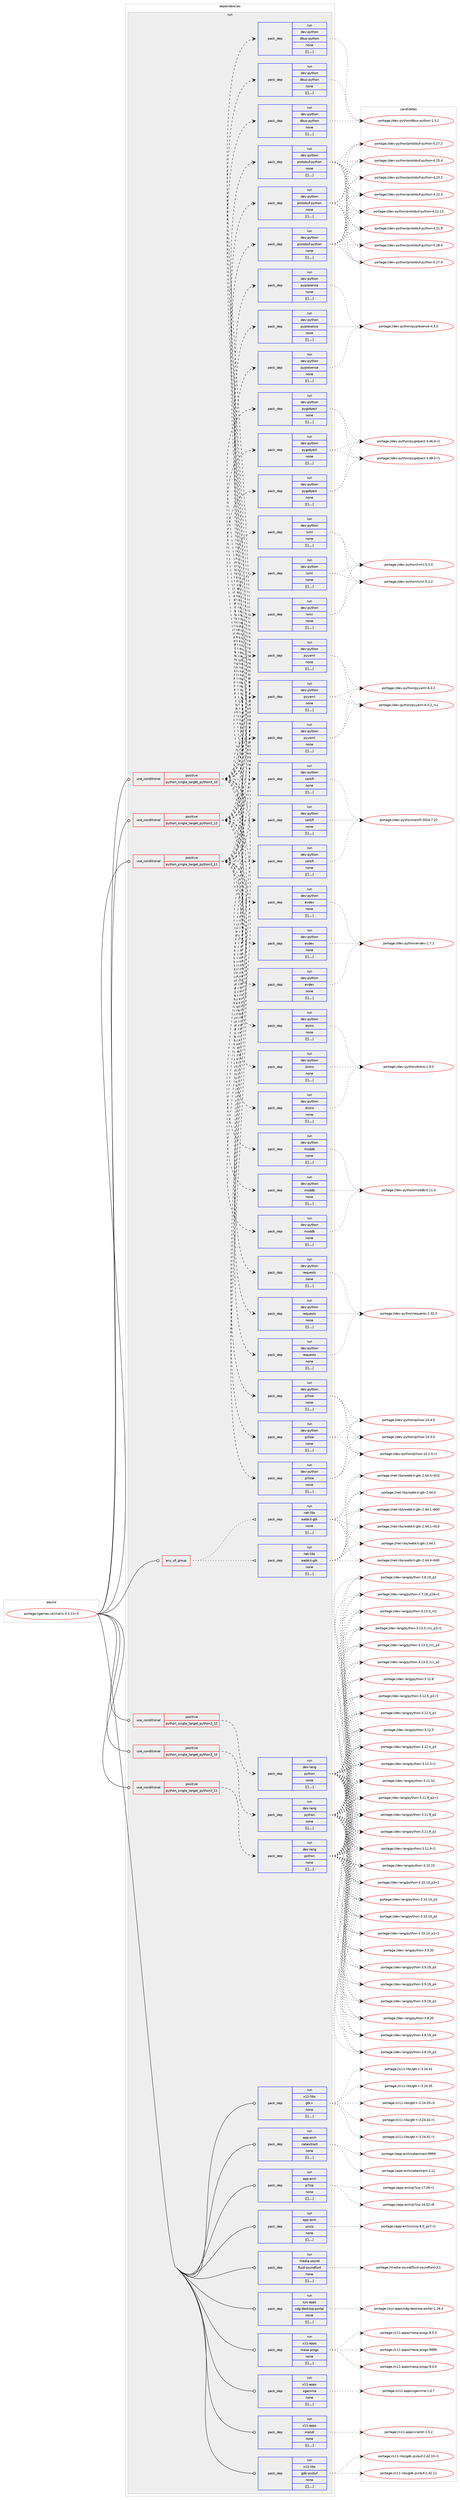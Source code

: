 digraph prolog {

# *************
# Graph options
# *************

newrank=true;
concentrate=true;
compound=true;
graph [rankdir=LR,fontname=Helvetica,fontsize=10,ranksep=1.5];#, ranksep=2.5, nodesep=0.2];
edge  [arrowhead=vee];
node  [fontname=Helvetica,fontsize=10];

# **********
# The ebuild
# **********

subgraph cluster_leftcol {
color=gray;
label=<<i>ebuild</i>>;
id [label="portage://games-util/lutris-0.5.13-r3", color=red, width=4, href="../games-util/lutris-0.5.13-r3.svg"];
}

# ****************
# The dependencies
# ****************

subgraph cluster_midcol {
color=gray;
label=<<i>dependencies</i>>;
subgraph cluster_compile {
fillcolor="#eeeeee";
style=filled;
label=<<i>compile</i>>;
}
subgraph cluster_compileandrun {
fillcolor="#eeeeee";
style=filled;
label=<<i>compile and run</i>>;
}
subgraph cluster_run {
fillcolor="#eeeeee";
style=filled;
label=<<i>run</i>>;
subgraph any1350 {
dependency239863 [label=<<TABLE BORDER="0" CELLBORDER="1" CELLSPACING="0" CELLPADDING="4"><TR><TD CELLPADDING="10">any_of_group</TD></TR></TABLE>>, shape=none, color=red];subgraph pack171502 {
dependency239864 [label=<<TABLE BORDER="0" CELLBORDER="1" CELLSPACING="0" CELLPADDING="4" WIDTH="220"><TR><TD ROWSPAN="6" CELLPADDING="30">pack_dep</TD></TR><TR><TD WIDTH="110">run</TD></TR><TR><TD>net-libs</TD></TR><TR><TD>webkit-gtk</TD></TR><TR><TD>none</TD></TR><TR><TD>[[],,,,]</TD></TR></TABLE>>, shape=none, color=blue];
}
dependency239863:e -> dependency239864:w [weight=20,style="dotted",arrowhead="oinv"];
subgraph pack171503 {
dependency239865 [label=<<TABLE BORDER="0" CELLBORDER="1" CELLSPACING="0" CELLPADDING="4" WIDTH="220"><TR><TD ROWSPAN="6" CELLPADDING="30">pack_dep</TD></TR><TR><TD WIDTH="110">run</TD></TR><TR><TD>net-libs</TD></TR><TR><TD>webkit-gtk</TD></TR><TR><TD>none</TD></TR><TR><TD>[[],,,,]</TD></TR></TABLE>>, shape=none, color=blue];
}
dependency239863:e -> dependency239865:w [weight=20,style="dotted",arrowhead="oinv"];
}
id:e -> dependency239863:w [weight=20,style="solid",arrowhead="odot"];
subgraph cond66851 {
dependency239866 [label=<<TABLE BORDER="0" CELLBORDER="1" CELLSPACING="0" CELLPADDING="4"><TR><TD ROWSPAN="3" CELLPADDING="10">use_conditional</TD></TR><TR><TD>positive</TD></TR><TR><TD>python_single_target_python3_10</TD></TR></TABLE>>, shape=none, color=red];
subgraph pack171504 {
dependency239867 [label=<<TABLE BORDER="0" CELLBORDER="1" CELLSPACING="0" CELLPADDING="4" WIDTH="220"><TR><TD ROWSPAN="6" CELLPADDING="30">pack_dep</TD></TR><TR><TD WIDTH="110">run</TD></TR><TR><TD>dev-lang</TD></TR><TR><TD>python</TD></TR><TR><TD>none</TD></TR><TR><TD>[[],,,,]</TD></TR></TABLE>>, shape=none, color=blue];
}
dependency239866:e -> dependency239867:w [weight=20,style="dashed",arrowhead="vee"];
}
id:e -> dependency239866:w [weight=20,style="solid",arrowhead="odot"];
subgraph cond66852 {
dependency239868 [label=<<TABLE BORDER="0" CELLBORDER="1" CELLSPACING="0" CELLPADDING="4"><TR><TD ROWSPAN="3" CELLPADDING="10">use_conditional</TD></TR><TR><TD>positive</TD></TR><TR><TD>python_single_target_python3_10</TD></TR></TABLE>>, shape=none, color=red];
subgraph pack171505 {
dependency239869 [label=<<TABLE BORDER="0" CELLBORDER="1" CELLSPACING="0" CELLPADDING="4" WIDTH="220"><TR><TD ROWSPAN="6" CELLPADDING="30">pack_dep</TD></TR><TR><TD WIDTH="110">run</TD></TR><TR><TD>dev-python</TD></TR><TR><TD>certifi</TD></TR><TR><TD>none</TD></TR><TR><TD>[[],,,,]</TD></TR></TABLE>>, shape=none, color=blue];
}
dependency239868:e -> dependency239869:w [weight=20,style="dashed",arrowhead="vee"];
subgraph pack171506 {
dependency239870 [label=<<TABLE BORDER="0" CELLBORDER="1" CELLSPACING="0" CELLPADDING="4" WIDTH="220"><TR><TD ROWSPAN="6" CELLPADDING="30">pack_dep</TD></TR><TR><TD WIDTH="110">run</TD></TR><TR><TD>dev-python</TD></TR><TR><TD>dbus-python</TD></TR><TR><TD>none</TD></TR><TR><TD>[[],,,,]</TD></TR></TABLE>>, shape=none, color=blue];
}
dependency239868:e -> dependency239870:w [weight=20,style="dashed",arrowhead="vee"];
subgraph pack171507 {
dependency239871 [label=<<TABLE BORDER="0" CELLBORDER="1" CELLSPACING="0" CELLPADDING="4" WIDTH="220"><TR><TD ROWSPAN="6" CELLPADDING="30">pack_dep</TD></TR><TR><TD WIDTH="110">run</TD></TR><TR><TD>dev-python</TD></TR><TR><TD>distro</TD></TR><TR><TD>none</TD></TR><TR><TD>[[],,,,]</TD></TR></TABLE>>, shape=none, color=blue];
}
dependency239868:e -> dependency239871:w [weight=20,style="dashed",arrowhead="vee"];
subgraph pack171508 {
dependency239872 [label=<<TABLE BORDER="0" CELLBORDER="1" CELLSPACING="0" CELLPADDING="4" WIDTH="220"><TR><TD ROWSPAN="6" CELLPADDING="30">pack_dep</TD></TR><TR><TD WIDTH="110">run</TD></TR><TR><TD>dev-python</TD></TR><TR><TD>evdev</TD></TR><TR><TD>none</TD></TR><TR><TD>[[],,,,]</TD></TR></TABLE>>, shape=none, color=blue];
}
dependency239868:e -> dependency239872:w [weight=20,style="dashed",arrowhead="vee"];
subgraph pack171509 {
dependency239873 [label=<<TABLE BORDER="0" CELLBORDER="1" CELLSPACING="0" CELLPADDING="4" WIDTH="220"><TR><TD ROWSPAN="6" CELLPADDING="30">pack_dep</TD></TR><TR><TD WIDTH="110">run</TD></TR><TR><TD>dev-python</TD></TR><TR><TD>lxml</TD></TR><TR><TD>none</TD></TR><TR><TD>[[],,,,]</TD></TR></TABLE>>, shape=none, color=blue];
}
dependency239868:e -> dependency239873:w [weight=20,style="dashed",arrowhead="vee"];
subgraph pack171510 {
dependency239874 [label=<<TABLE BORDER="0" CELLBORDER="1" CELLSPACING="0" CELLPADDING="4" WIDTH="220"><TR><TD ROWSPAN="6" CELLPADDING="30">pack_dep</TD></TR><TR><TD WIDTH="110">run</TD></TR><TR><TD>dev-python</TD></TR><TR><TD>pillow</TD></TR><TR><TD>none</TD></TR><TR><TD>[[],,,,]</TD></TR></TABLE>>, shape=none, color=blue];
}
dependency239868:e -> dependency239874:w [weight=20,style="dashed",arrowhead="vee"];
subgraph pack171511 {
dependency239875 [label=<<TABLE BORDER="0" CELLBORDER="1" CELLSPACING="0" CELLPADDING="4" WIDTH="220"><TR><TD ROWSPAN="6" CELLPADDING="30">pack_dep</TD></TR><TR><TD WIDTH="110">run</TD></TR><TR><TD>dev-python</TD></TR><TR><TD>pygobject</TD></TR><TR><TD>none</TD></TR><TR><TD>[[],,,,]</TD></TR></TABLE>>, shape=none, color=blue];
}
dependency239868:e -> dependency239875:w [weight=20,style="dashed",arrowhead="vee"];
subgraph pack171512 {
dependency239876 [label=<<TABLE BORDER="0" CELLBORDER="1" CELLSPACING="0" CELLPADDING="4" WIDTH="220"><TR><TD ROWSPAN="6" CELLPADDING="30">pack_dep</TD></TR><TR><TD WIDTH="110">run</TD></TR><TR><TD>dev-python</TD></TR><TR><TD>pypresence</TD></TR><TR><TD>none</TD></TR><TR><TD>[[],,,,]</TD></TR></TABLE>>, shape=none, color=blue];
}
dependency239868:e -> dependency239876:w [weight=20,style="dashed",arrowhead="vee"];
subgraph pack171513 {
dependency239877 [label=<<TABLE BORDER="0" CELLBORDER="1" CELLSPACING="0" CELLPADDING="4" WIDTH="220"><TR><TD ROWSPAN="6" CELLPADDING="30">pack_dep</TD></TR><TR><TD WIDTH="110">run</TD></TR><TR><TD>dev-python</TD></TR><TR><TD>pyyaml</TD></TR><TR><TD>none</TD></TR><TR><TD>[[],,,,]</TD></TR></TABLE>>, shape=none, color=blue];
}
dependency239868:e -> dependency239877:w [weight=20,style="dashed",arrowhead="vee"];
subgraph pack171514 {
dependency239878 [label=<<TABLE BORDER="0" CELLBORDER="1" CELLSPACING="0" CELLPADDING="4" WIDTH="220"><TR><TD ROWSPAN="6" CELLPADDING="30">pack_dep</TD></TR><TR><TD WIDTH="110">run</TD></TR><TR><TD>dev-python</TD></TR><TR><TD>requests</TD></TR><TR><TD>none</TD></TR><TR><TD>[[],,,,]</TD></TR></TABLE>>, shape=none, color=blue];
}
dependency239868:e -> dependency239878:w [weight=20,style="dashed",arrowhead="vee"];
subgraph pack171515 {
dependency239879 [label=<<TABLE BORDER="0" CELLBORDER="1" CELLSPACING="0" CELLPADDING="4" WIDTH="220"><TR><TD ROWSPAN="6" CELLPADDING="30">pack_dep</TD></TR><TR><TD WIDTH="110">run</TD></TR><TR><TD>dev-python</TD></TR><TR><TD>protobuf-python</TD></TR><TR><TD>none</TD></TR><TR><TD>[[],,,,]</TD></TR></TABLE>>, shape=none, color=blue];
}
dependency239868:e -> dependency239879:w [weight=20,style="dashed",arrowhead="vee"];
subgraph pack171516 {
dependency239880 [label=<<TABLE BORDER="0" CELLBORDER="1" CELLSPACING="0" CELLPADDING="4" WIDTH="220"><TR><TD ROWSPAN="6" CELLPADDING="30">pack_dep</TD></TR><TR><TD WIDTH="110">run</TD></TR><TR><TD>dev-python</TD></TR><TR><TD>moddb</TD></TR><TR><TD>none</TD></TR><TR><TD>[[],,,,]</TD></TR></TABLE>>, shape=none, color=blue];
}
dependency239868:e -> dependency239880:w [weight=20,style="dashed",arrowhead="vee"];
}
id:e -> dependency239868:w [weight=20,style="solid",arrowhead="odot"];
subgraph cond66853 {
dependency239881 [label=<<TABLE BORDER="0" CELLBORDER="1" CELLSPACING="0" CELLPADDING="4"><TR><TD ROWSPAN="3" CELLPADDING="10">use_conditional</TD></TR><TR><TD>positive</TD></TR><TR><TD>python_single_target_python3_11</TD></TR></TABLE>>, shape=none, color=red];
subgraph pack171517 {
dependency239882 [label=<<TABLE BORDER="0" CELLBORDER="1" CELLSPACING="0" CELLPADDING="4" WIDTH="220"><TR><TD ROWSPAN="6" CELLPADDING="30">pack_dep</TD></TR><TR><TD WIDTH="110">run</TD></TR><TR><TD>dev-lang</TD></TR><TR><TD>python</TD></TR><TR><TD>none</TD></TR><TR><TD>[[],,,,]</TD></TR></TABLE>>, shape=none, color=blue];
}
dependency239881:e -> dependency239882:w [weight=20,style="dashed",arrowhead="vee"];
}
id:e -> dependency239881:w [weight=20,style="solid",arrowhead="odot"];
subgraph cond66854 {
dependency239883 [label=<<TABLE BORDER="0" CELLBORDER="1" CELLSPACING="0" CELLPADDING="4"><TR><TD ROWSPAN="3" CELLPADDING="10">use_conditional</TD></TR><TR><TD>positive</TD></TR><TR><TD>python_single_target_python3_11</TD></TR></TABLE>>, shape=none, color=red];
subgraph pack171518 {
dependency239884 [label=<<TABLE BORDER="0" CELLBORDER="1" CELLSPACING="0" CELLPADDING="4" WIDTH="220"><TR><TD ROWSPAN="6" CELLPADDING="30">pack_dep</TD></TR><TR><TD WIDTH="110">run</TD></TR><TR><TD>dev-python</TD></TR><TR><TD>certifi</TD></TR><TR><TD>none</TD></TR><TR><TD>[[],,,,]</TD></TR></TABLE>>, shape=none, color=blue];
}
dependency239883:e -> dependency239884:w [weight=20,style="dashed",arrowhead="vee"];
subgraph pack171519 {
dependency239885 [label=<<TABLE BORDER="0" CELLBORDER="1" CELLSPACING="0" CELLPADDING="4" WIDTH="220"><TR><TD ROWSPAN="6" CELLPADDING="30">pack_dep</TD></TR><TR><TD WIDTH="110">run</TD></TR><TR><TD>dev-python</TD></TR><TR><TD>dbus-python</TD></TR><TR><TD>none</TD></TR><TR><TD>[[],,,,]</TD></TR></TABLE>>, shape=none, color=blue];
}
dependency239883:e -> dependency239885:w [weight=20,style="dashed",arrowhead="vee"];
subgraph pack171520 {
dependency239886 [label=<<TABLE BORDER="0" CELLBORDER="1" CELLSPACING="0" CELLPADDING="4" WIDTH="220"><TR><TD ROWSPAN="6" CELLPADDING="30">pack_dep</TD></TR><TR><TD WIDTH="110">run</TD></TR><TR><TD>dev-python</TD></TR><TR><TD>distro</TD></TR><TR><TD>none</TD></TR><TR><TD>[[],,,,]</TD></TR></TABLE>>, shape=none, color=blue];
}
dependency239883:e -> dependency239886:w [weight=20,style="dashed",arrowhead="vee"];
subgraph pack171521 {
dependency239887 [label=<<TABLE BORDER="0" CELLBORDER="1" CELLSPACING="0" CELLPADDING="4" WIDTH="220"><TR><TD ROWSPAN="6" CELLPADDING="30">pack_dep</TD></TR><TR><TD WIDTH="110">run</TD></TR><TR><TD>dev-python</TD></TR><TR><TD>evdev</TD></TR><TR><TD>none</TD></TR><TR><TD>[[],,,,]</TD></TR></TABLE>>, shape=none, color=blue];
}
dependency239883:e -> dependency239887:w [weight=20,style="dashed",arrowhead="vee"];
subgraph pack171522 {
dependency239888 [label=<<TABLE BORDER="0" CELLBORDER="1" CELLSPACING="0" CELLPADDING="4" WIDTH="220"><TR><TD ROWSPAN="6" CELLPADDING="30">pack_dep</TD></TR><TR><TD WIDTH="110">run</TD></TR><TR><TD>dev-python</TD></TR><TR><TD>lxml</TD></TR><TR><TD>none</TD></TR><TR><TD>[[],,,,]</TD></TR></TABLE>>, shape=none, color=blue];
}
dependency239883:e -> dependency239888:w [weight=20,style="dashed",arrowhead="vee"];
subgraph pack171523 {
dependency239889 [label=<<TABLE BORDER="0" CELLBORDER="1" CELLSPACING="0" CELLPADDING="4" WIDTH="220"><TR><TD ROWSPAN="6" CELLPADDING="30">pack_dep</TD></TR><TR><TD WIDTH="110">run</TD></TR><TR><TD>dev-python</TD></TR><TR><TD>pillow</TD></TR><TR><TD>none</TD></TR><TR><TD>[[],,,,]</TD></TR></TABLE>>, shape=none, color=blue];
}
dependency239883:e -> dependency239889:w [weight=20,style="dashed",arrowhead="vee"];
subgraph pack171524 {
dependency239890 [label=<<TABLE BORDER="0" CELLBORDER="1" CELLSPACING="0" CELLPADDING="4" WIDTH="220"><TR><TD ROWSPAN="6" CELLPADDING="30">pack_dep</TD></TR><TR><TD WIDTH="110">run</TD></TR><TR><TD>dev-python</TD></TR><TR><TD>pygobject</TD></TR><TR><TD>none</TD></TR><TR><TD>[[],,,,]</TD></TR></TABLE>>, shape=none, color=blue];
}
dependency239883:e -> dependency239890:w [weight=20,style="dashed",arrowhead="vee"];
subgraph pack171525 {
dependency239891 [label=<<TABLE BORDER="0" CELLBORDER="1" CELLSPACING="0" CELLPADDING="4" WIDTH="220"><TR><TD ROWSPAN="6" CELLPADDING="30">pack_dep</TD></TR><TR><TD WIDTH="110">run</TD></TR><TR><TD>dev-python</TD></TR><TR><TD>pypresence</TD></TR><TR><TD>none</TD></TR><TR><TD>[[],,,,]</TD></TR></TABLE>>, shape=none, color=blue];
}
dependency239883:e -> dependency239891:w [weight=20,style="dashed",arrowhead="vee"];
subgraph pack171526 {
dependency239892 [label=<<TABLE BORDER="0" CELLBORDER="1" CELLSPACING="0" CELLPADDING="4" WIDTH="220"><TR><TD ROWSPAN="6" CELLPADDING="30">pack_dep</TD></TR><TR><TD WIDTH="110">run</TD></TR><TR><TD>dev-python</TD></TR><TR><TD>pyyaml</TD></TR><TR><TD>none</TD></TR><TR><TD>[[],,,,]</TD></TR></TABLE>>, shape=none, color=blue];
}
dependency239883:e -> dependency239892:w [weight=20,style="dashed",arrowhead="vee"];
subgraph pack171527 {
dependency239893 [label=<<TABLE BORDER="0" CELLBORDER="1" CELLSPACING="0" CELLPADDING="4" WIDTH="220"><TR><TD ROWSPAN="6" CELLPADDING="30">pack_dep</TD></TR><TR><TD WIDTH="110">run</TD></TR><TR><TD>dev-python</TD></TR><TR><TD>requests</TD></TR><TR><TD>none</TD></TR><TR><TD>[[],,,,]</TD></TR></TABLE>>, shape=none, color=blue];
}
dependency239883:e -> dependency239893:w [weight=20,style="dashed",arrowhead="vee"];
subgraph pack171528 {
dependency239894 [label=<<TABLE BORDER="0" CELLBORDER="1" CELLSPACING="0" CELLPADDING="4" WIDTH="220"><TR><TD ROWSPAN="6" CELLPADDING="30">pack_dep</TD></TR><TR><TD WIDTH="110">run</TD></TR><TR><TD>dev-python</TD></TR><TR><TD>protobuf-python</TD></TR><TR><TD>none</TD></TR><TR><TD>[[],,,,]</TD></TR></TABLE>>, shape=none, color=blue];
}
dependency239883:e -> dependency239894:w [weight=20,style="dashed",arrowhead="vee"];
subgraph pack171529 {
dependency239895 [label=<<TABLE BORDER="0" CELLBORDER="1" CELLSPACING="0" CELLPADDING="4" WIDTH="220"><TR><TD ROWSPAN="6" CELLPADDING="30">pack_dep</TD></TR><TR><TD WIDTH="110">run</TD></TR><TR><TD>dev-python</TD></TR><TR><TD>moddb</TD></TR><TR><TD>none</TD></TR><TR><TD>[[],,,,]</TD></TR></TABLE>>, shape=none, color=blue];
}
dependency239883:e -> dependency239895:w [weight=20,style="dashed",arrowhead="vee"];
}
id:e -> dependency239883:w [weight=20,style="solid",arrowhead="odot"];
subgraph cond66855 {
dependency239896 [label=<<TABLE BORDER="0" CELLBORDER="1" CELLSPACING="0" CELLPADDING="4"><TR><TD ROWSPAN="3" CELLPADDING="10">use_conditional</TD></TR><TR><TD>positive</TD></TR><TR><TD>python_single_target_python3_12</TD></TR></TABLE>>, shape=none, color=red];
subgraph pack171530 {
dependency239897 [label=<<TABLE BORDER="0" CELLBORDER="1" CELLSPACING="0" CELLPADDING="4" WIDTH="220"><TR><TD ROWSPAN="6" CELLPADDING="30">pack_dep</TD></TR><TR><TD WIDTH="110">run</TD></TR><TR><TD>dev-lang</TD></TR><TR><TD>python</TD></TR><TR><TD>none</TD></TR><TR><TD>[[],,,,]</TD></TR></TABLE>>, shape=none, color=blue];
}
dependency239896:e -> dependency239897:w [weight=20,style="dashed",arrowhead="vee"];
}
id:e -> dependency239896:w [weight=20,style="solid",arrowhead="odot"];
subgraph cond66856 {
dependency239898 [label=<<TABLE BORDER="0" CELLBORDER="1" CELLSPACING="0" CELLPADDING="4"><TR><TD ROWSPAN="3" CELLPADDING="10">use_conditional</TD></TR><TR><TD>positive</TD></TR><TR><TD>python_single_target_python3_12</TD></TR></TABLE>>, shape=none, color=red];
subgraph pack171531 {
dependency239899 [label=<<TABLE BORDER="0" CELLBORDER="1" CELLSPACING="0" CELLPADDING="4" WIDTH="220"><TR><TD ROWSPAN="6" CELLPADDING="30">pack_dep</TD></TR><TR><TD WIDTH="110">run</TD></TR><TR><TD>dev-python</TD></TR><TR><TD>certifi</TD></TR><TR><TD>none</TD></TR><TR><TD>[[],,,,]</TD></TR></TABLE>>, shape=none, color=blue];
}
dependency239898:e -> dependency239899:w [weight=20,style="dashed",arrowhead="vee"];
subgraph pack171532 {
dependency239900 [label=<<TABLE BORDER="0" CELLBORDER="1" CELLSPACING="0" CELLPADDING="4" WIDTH="220"><TR><TD ROWSPAN="6" CELLPADDING="30">pack_dep</TD></TR><TR><TD WIDTH="110">run</TD></TR><TR><TD>dev-python</TD></TR><TR><TD>dbus-python</TD></TR><TR><TD>none</TD></TR><TR><TD>[[],,,,]</TD></TR></TABLE>>, shape=none, color=blue];
}
dependency239898:e -> dependency239900:w [weight=20,style="dashed",arrowhead="vee"];
subgraph pack171533 {
dependency239901 [label=<<TABLE BORDER="0" CELLBORDER="1" CELLSPACING="0" CELLPADDING="4" WIDTH="220"><TR><TD ROWSPAN="6" CELLPADDING="30">pack_dep</TD></TR><TR><TD WIDTH="110">run</TD></TR><TR><TD>dev-python</TD></TR><TR><TD>distro</TD></TR><TR><TD>none</TD></TR><TR><TD>[[],,,,]</TD></TR></TABLE>>, shape=none, color=blue];
}
dependency239898:e -> dependency239901:w [weight=20,style="dashed",arrowhead="vee"];
subgraph pack171534 {
dependency239902 [label=<<TABLE BORDER="0" CELLBORDER="1" CELLSPACING="0" CELLPADDING="4" WIDTH="220"><TR><TD ROWSPAN="6" CELLPADDING="30">pack_dep</TD></TR><TR><TD WIDTH="110">run</TD></TR><TR><TD>dev-python</TD></TR><TR><TD>evdev</TD></TR><TR><TD>none</TD></TR><TR><TD>[[],,,,]</TD></TR></TABLE>>, shape=none, color=blue];
}
dependency239898:e -> dependency239902:w [weight=20,style="dashed",arrowhead="vee"];
subgraph pack171535 {
dependency239903 [label=<<TABLE BORDER="0" CELLBORDER="1" CELLSPACING="0" CELLPADDING="4" WIDTH="220"><TR><TD ROWSPAN="6" CELLPADDING="30">pack_dep</TD></TR><TR><TD WIDTH="110">run</TD></TR><TR><TD>dev-python</TD></TR><TR><TD>lxml</TD></TR><TR><TD>none</TD></TR><TR><TD>[[],,,,]</TD></TR></TABLE>>, shape=none, color=blue];
}
dependency239898:e -> dependency239903:w [weight=20,style="dashed",arrowhead="vee"];
subgraph pack171536 {
dependency239904 [label=<<TABLE BORDER="0" CELLBORDER="1" CELLSPACING="0" CELLPADDING="4" WIDTH="220"><TR><TD ROWSPAN="6" CELLPADDING="30">pack_dep</TD></TR><TR><TD WIDTH="110">run</TD></TR><TR><TD>dev-python</TD></TR><TR><TD>pillow</TD></TR><TR><TD>none</TD></TR><TR><TD>[[],,,,]</TD></TR></TABLE>>, shape=none, color=blue];
}
dependency239898:e -> dependency239904:w [weight=20,style="dashed",arrowhead="vee"];
subgraph pack171537 {
dependency239905 [label=<<TABLE BORDER="0" CELLBORDER="1" CELLSPACING="0" CELLPADDING="4" WIDTH="220"><TR><TD ROWSPAN="6" CELLPADDING="30">pack_dep</TD></TR><TR><TD WIDTH="110">run</TD></TR><TR><TD>dev-python</TD></TR><TR><TD>pygobject</TD></TR><TR><TD>none</TD></TR><TR><TD>[[],,,,]</TD></TR></TABLE>>, shape=none, color=blue];
}
dependency239898:e -> dependency239905:w [weight=20,style="dashed",arrowhead="vee"];
subgraph pack171538 {
dependency239906 [label=<<TABLE BORDER="0" CELLBORDER="1" CELLSPACING="0" CELLPADDING="4" WIDTH="220"><TR><TD ROWSPAN="6" CELLPADDING="30">pack_dep</TD></TR><TR><TD WIDTH="110">run</TD></TR><TR><TD>dev-python</TD></TR><TR><TD>pypresence</TD></TR><TR><TD>none</TD></TR><TR><TD>[[],,,,]</TD></TR></TABLE>>, shape=none, color=blue];
}
dependency239898:e -> dependency239906:w [weight=20,style="dashed",arrowhead="vee"];
subgraph pack171539 {
dependency239907 [label=<<TABLE BORDER="0" CELLBORDER="1" CELLSPACING="0" CELLPADDING="4" WIDTH="220"><TR><TD ROWSPAN="6" CELLPADDING="30">pack_dep</TD></TR><TR><TD WIDTH="110">run</TD></TR><TR><TD>dev-python</TD></TR><TR><TD>pyyaml</TD></TR><TR><TD>none</TD></TR><TR><TD>[[],,,,]</TD></TR></TABLE>>, shape=none, color=blue];
}
dependency239898:e -> dependency239907:w [weight=20,style="dashed",arrowhead="vee"];
subgraph pack171540 {
dependency239908 [label=<<TABLE BORDER="0" CELLBORDER="1" CELLSPACING="0" CELLPADDING="4" WIDTH="220"><TR><TD ROWSPAN="6" CELLPADDING="30">pack_dep</TD></TR><TR><TD WIDTH="110">run</TD></TR><TR><TD>dev-python</TD></TR><TR><TD>requests</TD></TR><TR><TD>none</TD></TR><TR><TD>[[],,,,]</TD></TR></TABLE>>, shape=none, color=blue];
}
dependency239898:e -> dependency239908:w [weight=20,style="dashed",arrowhead="vee"];
subgraph pack171541 {
dependency239909 [label=<<TABLE BORDER="0" CELLBORDER="1" CELLSPACING="0" CELLPADDING="4" WIDTH="220"><TR><TD ROWSPAN="6" CELLPADDING="30">pack_dep</TD></TR><TR><TD WIDTH="110">run</TD></TR><TR><TD>dev-python</TD></TR><TR><TD>protobuf-python</TD></TR><TR><TD>none</TD></TR><TR><TD>[[],,,,]</TD></TR></TABLE>>, shape=none, color=blue];
}
dependency239898:e -> dependency239909:w [weight=20,style="dashed",arrowhead="vee"];
subgraph pack171542 {
dependency239910 [label=<<TABLE BORDER="0" CELLBORDER="1" CELLSPACING="0" CELLPADDING="4" WIDTH="220"><TR><TD ROWSPAN="6" CELLPADDING="30">pack_dep</TD></TR><TR><TD WIDTH="110">run</TD></TR><TR><TD>dev-python</TD></TR><TR><TD>moddb</TD></TR><TR><TD>none</TD></TR><TR><TD>[[],,,,]</TD></TR></TABLE>>, shape=none, color=blue];
}
dependency239898:e -> dependency239910:w [weight=20,style="dashed",arrowhead="vee"];
}
id:e -> dependency239898:w [weight=20,style="solid",arrowhead="odot"];
subgraph pack171543 {
dependency239911 [label=<<TABLE BORDER="0" CELLBORDER="1" CELLSPACING="0" CELLPADDING="4" WIDTH="220"><TR><TD ROWSPAN="6" CELLPADDING="30">pack_dep</TD></TR><TR><TD WIDTH="110">run</TD></TR><TR><TD>app-arch</TD></TR><TR><TD>cabextract</TD></TR><TR><TD>none</TD></TR><TR><TD>[[],,,,]</TD></TR></TABLE>>, shape=none, color=blue];
}
id:e -> dependency239911:w [weight=20,style="solid",arrowhead="odot"];
subgraph pack171544 {
dependency239912 [label=<<TABLE BORDER="0" CELLBORDER="1" CELLSPACING="0" CELLPADDING="4" WIDTH="220"><TR><TD ROWSPAN="6" CELLPADDING="30">pack_dep</TD></TR><TR><TD WIDTH="110">run</TD></TR><TR><TD>app-arch</TD></TR><TR><TD>p7zip</TD></TR><TR><TD>none</TD></TR><TR><TD>[[],,,,]</TD></TR></TABLE>>, shape=none, color=blue];
}
id:e -> dependency239912:w [weight=20,style="solid",arrowhead="odot"];
subgraph pack171545 {
dependency239913 [label=<<TABLE BORDER="0" CELLBORDER="1" CELLSPACING="0" CELLPADDING="4" WIDTH="220"><TR><TD ROWSPAN="6" CELLPADDING="30">pack_dep</TD></TR><TR><TD WIDTH="110">run</TD></TR><TR><TD>app-arch</TD></TR><TR><TD>unzip</TD></TR><TR><TD>none</TD></TR><TR><TD>[[],,,,]</TD></TR></TABLE>>, shape=none, color=blue];
}
id:e -> dependency239913:w [weight=20,style="solid",arrowhead="odot"];
subgraph pack171546 {
dependency239914 [label=<<TABLE BORDER="0" CELLBORDER="1" CELLSPACING="0" CELLPADDING="4" WIDTH="220"><TR><TD ROWSPAN="6" CELLPADDING="30">pack_dep</TD></TR><TR><TD WIDTH="110">run</TD></TR><TR><TD>media-sound</TD></TR><TR><TD>fluid-soundfont</TD></TR><TR><TD>none</TD></TR><TR><TD>[[],,,,]</TD></TR></TABLE>>, shape=none, color=blue];
}
id:e -> dependency239914:w [weight=20,style="solid",arrowhead="odot"];
subgraph pack171547 {
dependency239915 [label=<<TABLE BORDER="0" CELLBORDER="1" CELLSPACING="0" CELLPADDING="4" WIDTH="220"><TR><TD ROWSPAN="6" CELLPADDING="30">pack_dep</TD></TR><TR><TD WIDTH="110">run</TD></TR><TR><TD>sys-apps</TD></TR><TR><TD>xdg-desktop-portal</TD></TR><TR><TD>none</TD></TR><TR><TD>[[],,,,]</TD></TR></TABLE>>, shape=none, color=blue];
}
id:e -> dependency239915:w [weight=20,style="solid",arrowhead="odot"];
subgraph pack171548 {
dependency239916 [label=<<TABLE BORDER="0" CELLBORDER="1" CELLSPACING="0" CELLPADDING="4" WIDTH="220"><TR><TD ROWSPAN="6" CELLPADDING="30">pack_dep</TD></TR><TR><TD WIDTH="110">run</TD></TR><TR><TD>x11-apps</TD></TR><TR><TD>mesa-progs</TD></TR><TR><TD>none</TD></TR><TR><TD>[[],,,,]</TD></TR></TABLE>>, shape=none, color=blue];
}
id:e -> dependency239916:w [weight=20,style="solid",arrowhead="odot"];
subgraph pack171549 {
dependency239917 [label=<<TABLE BORDER="0" CELLBORDER="1" CELLSPACING="0" CELLPADDING="4" WIDTH="220"><TR><TD ROWSPAN="6" CELLPADDING="30">pack_dep</TD></TR><TR><TD WIDTH="110">run</TD></TR><TR><TD>x11-apps</TD></TR><TR><TD>xgamma</TD></TR><TR><TD>none</TD></TR><TR><TD>[[],,,,]</TD></TR></TABLE>>, shape=none, color=blue];
}
id:e -> dependency239917:w [weight=20,style="solid",arrowhead="odot"];
subgraph pack171550 {
dependency239918 [label=<<TABLE BORDER="0" CELLBORDER="1" CELLSPACING="0" CELLPADDING="4" WIDTH="220"><TR><TD ROWSPAN="6" CELLPADDING="30">pack_dep</TD></TR><TR><TD WIDTH="110">run</TD></TR><TR><TD>x11-apps</TD></TR><TR><TD>xrandr</TD></TR><TR><TD>none</TD></TR><TR><TD>[[],,,,]</TD></TR></TABLE>>, shape=none, color=blue];
}
id:e -> dependency239918:w [weight=20,style="solid",arrowhead="odot"];
subgraph pack171551 {
dependency239919 [label=<<TABLE BORDER="0" CELLBORDER="1" CELLSPACING="0" CELLPADDING="4" WIDTH="220"><TR><TD ROWSPAN="6" CELLPADDING="30">pack_dep</TD></TR><TR><TD WIDTH="110">run</TD></TR><TR><TD>x11-libs</TD></TR><TR><TD>gdk-pixbuf</TD></TR><TR><TD>none</TD></TR><TR><TD>[[],,,,]</TD></TR></TABLE>>, shape=none, color=blue];
}
id:e -> dependency239919:w [weight=20,style="solid",arrowhead="odot"];
subgraph pack171552 {
dependency239920 [label=<<TABLE BORDER="0" CELLBORDER="1" CELLSPACING="0" CELLPADDING="4" WIDTH="220"><TR><TD ROWSPAN="6" CELLPADDING="30">pack_dep</TD></TR><TR><TD WIDTH="110">run</TD></TR><TR><TD>x11-libs</TD></TR><TR><TD>gtk+</TD></TR><TR><TD>none</TD></TR><TR><TD>[[],,,,]</TD></TR></TABLE>>, shape=none, color=blue];
}
id:e -> dependency239920:w [weight=20,style="solid",arrowhead="odot"];
}
}

# **************
# The candidates
# **************

subgraph cluster_choices {
rank=same;
color=gray;
label=<<i>candidates</i>>;

subgraph choice171502 {
color=black;
nodesep=1;
choice11010111645108105981154711910198107105116451031161074550465252465245114544848 [label="portage://net-libs/webkit-gtk-2.44.4-r600", color=red, width=4,href="../net-libs/webkit-gtk-2.44.4-r600.svg"];
choice11010111645108105981154711910198107105116451031161074550465252465245114524948 [label="portage://net-libs/webkit-gtk-2.44.4-r410", color=red, width=4,href="../net-libs/webkit-gtk-2.44.4-r410.svg"];
choice110101116451081059811547119101981071051164510311610745504652524652 [label="portage://net-libs/webkit-gtk-2.44.4", color=red, width=4,href="../net-libs/webkit-gtk-2.44.4.svg"];
choice11010111645108105981154711910198107105116451031161074550465252464945114544848 [label="portage://net-libs/webkit-gtk-2.44.1-r600", color=red, width=4,href="../net-libs/webkit-gtk-2.44.1-r600.svg"];
choice11010111645108105981154711910198107105116451031161074550465252464945114524948 [label="portage://net-libs/webkit-gtk-2.44.1-r410", color=red, width=4,href="../net-libs/webkit-gtk-2.44.1-r410.svg"];
choice110101116451081059811547119101981071051164510311610745504652524649 [label="portage://net-libs/webkit-gtk-2.44.1", color=red, width=4,href="../net-libs/webkit-gtk-2.44.1.svg"];
dependency239864:e -> choice11010111645108105981154711910198107105116451031161074550465252465245114544848:w [style=dotted,weight="100"];
dependency239864:e -> choice11010111645108105981154711910198107105116451031161074550465252465245114524948:w [style=dotted,weight="100"];
dependency239864:e -> choice110101116451081059811547119101981071051164510311610745504652524652:w [style=dotted,weight="100"];
dependency239864:e -> choice11010111645108105981154711910198107105116451031161074550465252464945114544848:w [style=dotted,weight="100"];
dependency239864:e -> choice11010111645108105981154711910198107105116451031161074550465252464945114524948:w [style=dotted,weight="100"];
dependency239864:e -> choice110101116451081059811547119101981071051164510311610745504652524649:w [style=dotted,weight="100"];
}
subgraph choice171503 {
color=black;
nodesep=1;
choice11010111645108105981154711910198107105116451031161074550465252465245114544848 [label="portage://net-libs/webkit-gtk-2.44.4-r600", color=red, width=4,href="../net-libs/webkit-gtk-2.44.4-r600.svg"];
choice11010111645108105981154711910198107105116451031161074550465252465245114524948 [label="portage://net-libs/webkit-gtk-2.44.4-r410", color=red, width=4,href="../net-libs/webkit-gtk-2.44.4-r410.svg"];
choice110101116451081059811547119101981071051164510311610745504652524652 [label="portage://net-libs/webkit-gtk-2.44.4", color=red, width=4,href="../net-libs/webkit-gtk-2.44.4.svg"];
choice11010111645108105981154711910198107105116451031161074550465252464945114544848 [label="portage://net-libs/webkit-gtk-2.44.1-r600", color=red, width=4,href="../net-libs/webkit-gtk-2.44.1-r600.svg"];
choice11010111645108105981154711910198107105116451031161074550465252464945114524948 [label="portage://net-libs/webkit-gtk-2.44.1-r410", color=red, width=4,href="../net-libs/webkit-gtk-2.44.1-r410.svg"];
choice110101116451081059811547119101981071051164510311610745504652524649 [label="portage://net-libs/webkit-gtk-2.44.1", color=red, width=4,href="../net-libs/webkit-gtk-2.44.1.svg"];
dependency239865:e -> choice11010111645108105981154711910198107105116451031161074550465252465245114544848:w [style=dotted,weight="100"];
dependency239865:e -> choice11010111645108105981154711910198107105116451031161074550465252465245114524948:w [style=dotted,weight="100"];
dependency239865:e -> choice110101116451081059811547119101981071051164510311610745504652524652:w [style=dotted,weight="100"];
dependency239865:e -> choice11010111645108105981154711910198107105116451031161074550465252464945114544848:w [style=dotted,weight="100"];
dependency239865:e -> choice11010111645108105981154711910198107105116451031161074550465252464945114524948:w [style=dotted,weight="100"];
dependency239865:e -> choice110101116451081059811547119101981071051164510311610745504652524649:w [style=dotted,weight="100"];
}
subgraph choice171504 {
color=black;
nodesep=1;
choice10010111845108971101034711212111610411111045514649514648951149950 [label="portage://dev-lang/python-3.13.0_rc2", color=red, width=4,href="../dev-lang/python-3.13.0_rc2.svg"];
choice1001011184510897110103471121211161041111104551464951464895114994995112514511449 [label="portage://dev-lang/python-3.13.0_rc1_p3-r1", color=red, width=4,href="../dev-lang/python-3.13.0_rc1_p3-r1.svg"];
choice100101118451089711010347112121116104111110455146495146489511499499511251 [label="portage://dev-lang/python-3.13.0_rc1_p3", color=red, width=4,href="../dev-lang/python-3.13.0_rc1_p3.svg"];
choice100101118451089711010347112121116104111110455146495146489511499499511250 [label="portage://dev-lang/python-3.13.0_rc1_p2", color=red, width=4,href="../dev-lang/python-3.13.0_rc1_p2.svg"];
choice10010111845108971101034711212111610411111045514649504654 [label="portage://dev-lang/python-3.12.6", color=red, width=4,href="../dev-lang/python-3.12.6.svg"];
choice1001011184510897110103471121211161041111104551464950465395112494511449 [label="portage://dev-lang/python-3.12.5_p1-r1", color=red, width=4,href="../dev-lang/python-3.12.5_p1-r1.svg"];
choice100101118451089711010347112121116104111110455146495046539511249 [label="portage://dev-lang/python-3.12.5_p1", color=red, width=4,href="../dev-lang/python-3.12.5_p1.svg"];
choice10010111845108971101034711212111610411111045514649504653 [label="portage://dev-lang/python-3.12.5", color=red, width=4,href="../dev-lang/python-3.12.5.svg"];
choice100101118451089711010347112121116104111110455146495046529511251 [label="portage://dev-lang/python-3.12.4_p3", color=red, width=4,href="../dev-lang/python-3.12.4_p3.svg"];
choice100101118451089711010347112121116104111110455146495046514511449 [label="portage://dev-lang/python-3.12.3-r1", color=red, width=4,href="../dev-lang/python-3.12.3-r1.svg"];
choice1001011184510897110103471121211161041111104551464949464948 [label="portage://dev-lang/python-3.11.10", color=red, width=4,href="../dev-lang/python-3.11.10.svg"];
choice1001011184510897110103471121211161041111104551464949465795112504511449 [label="portage://dev-lang/python-3.11.9_p2-r1", color=red, width=4,href="../dev-lang/python-3.11.9_p2-r1.svg"];
choice100101118451089711010347112121116104111110455146494946579511250 [label="portage://dev-lang/python-3.11.9_p2", color=red, width=4,href="../dev-lang/python-3.11.9_p2.svg"];
choice100101118451089711010347112121116104111110455146494946579511249 [label="portage://dev-lang/python-3.11.9_p1", color=red, width=4,href="../dev-lang/python-3.11.9_p1.svg"];
choice100101118451089711010347112121116104111110455146494946574511449 [label="portage://dev-lang/python-3.11.9-r1", color=red, width=4,href="../dev-lang/python-3.11.9-r1.svg"];
choice1001011184510897110103471121211161041111104551464948464953 [label="portage://dev-lang/python-3.10.15", color=red, width=4,href="../dev-lang/python-3.10.15.svg"];
choice100101118451089711010347112121116104111110455146494846495295112514511449 [label="portage://dev-lang/python-3.10.14_p3-r1", color=red, width=4,href="../dev-lang/python-3.10.14_p3-r1.svg"];
choice10010111845108971101034711212111610411111045514649484649529511251 [label="portage://dev-lang/python-3.10.14_p3", color=red, width=4,href="../dev-lang/python-3.10.14_p3.svg"];
choice10010111845108971101034711212111610411111045514649484649529511250 [label="portage://dev-lang/python-3.10.14_p2", color=red, width=4,href="../dev-lang/python-3.10.14_p2.svg"];
choice100101118451089711010347112121116104111110455146494846495295112494511449 [label="portage://dev-lang/python-3.10.14_p1-r1", color=red, width=4,href="../dev-lang/python-3.10.14_p1-r1.svg"];
choice10010111845108971101034711212111610411111045514657465048 [label="portage://dev-lang/python-3.9.20", color=red, width=4,href="../dev-lang/python-3.9.20.svg"];
choice100101118451089711010347112121116104111110455146574649579511253 [label="portage://dev-lang/python-3.9.19_p5", color=red, width=4,href="../dev-lang/python-3.9.19_p5.svg"];
choice100101118451089711010347112121116104111110455146574649579511252 [label="portage://dev-lang/python-3.9.19_p4", color=red, width=4,href="../dev-lang/python-3.9.19_p4.svg"];
choice100101118451089711010347112121116104111110455146574649579511251 [label="portage://dev-lang/python-3.9.19_p3", color=red, width=4,href="../dev-lang/python-3.9.19_p3.svg"];
choice10010111845108971101034711212111610411111045514656465048 [label="portage://dev-lang/python-3.8.20", color=red, width=4,href="../dev-lang/python-3.8.20.svg"];
choice100101118451089711010347112121116104111110455146564649579511252 [label="portage://dev-lang/python-3.8.19_p4", color=red, width=4,href="../dev-lang/python-3.8.19_p4.svg"];
choice100101118451089711010347112121116104111110455146564649579511251 [label="portage://dev-lang/python-3.8.19_p3", color=red, width=4,href="../dev-lang/python-3.8.19_p3.svg"];
choice100101118451089711010347112121116104111110455146564649579511250 [label="portage://dev-lang/python-3.8.19_p2", color=red, width=4,href="../dev-lang/python-3.8.19_p2.svg"];
choice100101118451089711010347112121116104111110455046554649569511249544511450 [label="portage://dev-lang/python-2.7.18_p16-r2", color=red, width=4,href="../dev-lang/python-2.7.18_p16-r2.svg"];
dependency239867:e -> choice10010111845108971101034711212111610411111045514649514648951149950:w [style=dotted,weight="100"];
dependency239867:e -> choice1001011184510897110103471121211161041111104551464951464895114994995112514511449:w [style=dotted,weight="100"];
dependency239867:e -> choice100101118451089711010347112121116104111110455146495146489511499499511251:w [style=dotted,weight="100"];
dependency239867:e -> choice100101118451089711010347112121116104111110455146495146489511499499511250:w [style=dotted,weight="100"];
dependency239867:e -> choice10010111845108971101034711212111610411111045514649504654:w [style=dotted,weight="100"];
dependency239867:e -> choice1001011184510897110103471121211161041111104551464950465395112494511449:w [style=dotted,weight="100"];
dependency239867:e -> choice100101118451089711010347112121116104111110455146495046539511249:w [style=dotted,weight="100"];
dependency239867:e -> choice10010111845108971101034711212111610411111045514649504653:w [style=dotted,weight="100"];
dependency239867:e -> choice100101118451089711010347112121116104111110455146495046529511251:w [style=dotted,weight="100"];
dependency239867:e -> choice100101118451089711010347112121116104111110455146495046514511449:w [style=dotted,weight="100"];
dependency239867:e -> choice1001011184510897110103471121211161041111104551464949464948:w [style=dotted,weight="100"];
dependency239867:e -> choice1001011184510897110103471121211161041111104551464949465795112504511449:w [style=dotted,weight="100"];
dependency239867:e -> choice100101118451089711010347112121116104111110455146494946579511250:w [style=dotted,weight="100"];
dependency239867:e -> choice100101118451089711010347112121116104111110455146494946579511249:w [style=dotted,weight="100"];
dependency239867:e -> choice100101118451089711010347112121116104111110455146494946574511449:w [style=dotted,weight="100"];
dependency239867:e -> choice1001011184510897110103471121211161041111104551464948464953:w [style=dotted,weight="100"];
dependency239867:e -> choice100101118451089711010347112121116104111110455146494846495295112514511449:w [style=dotted,weight="100"];
dependency239867:e -> choice10010111845108971101034711212111610411111045514649484649529511251:w [style=dotted,weight="100"];
dependency239867:e -> choice10010111845108971101034711212111610411111045514649484649529511250:w [style=dotted,weight="100"];
dependency239867:e -> choice100101118451089711010347112121116104111110455146494846495295112494511449:w [style=dotted,weight="100"];
dependency239867:e -> choice10010111845108971101034711212111610411111045514657465048:w [style=dotted,weight="100"];
dependency239867:e -> choice100101118451089711010347112121116104111110455146574649579511253:w [style=dotted,weight="100"];
dependency239867:e -> choice100101118451089711010347112121116104111110455146574649579511252:w [style=dotted,weight="100"];
dependency239867:e -> choice100101118451089711010347112121116104111110455146574649579511251:w [style=dotted,weight="100"];
dependency239867:e -> choice10010111845108971101034711212111610411111045514656465048:w [style=dotted,weight="100"];
dependency239867:e -> choice100101118451089711010347112121116104111110455146564649579511252:w [style=dotted,weight="100"];
dependency239867:e -> choice100101118451089711010347112121116104111110455146564649579511251:w [style=dotted,weight="100"];
dependency239867:e -> choice100101118451089711010347112121116104111110455146564649579511250:w [style=dotted,weight="100"];
dependency239867:e -> choice100101118451089711010347112121116104111110455046554649569511249544511450:w [style=dotted,weight="100"];
}
subgraph choice171505 {
color=black;
nodesep=1;
choice10010111845112121116104111110479910111411610510210545514850524655465050 [label="portage://dev-python/certifi-3024.7.22", color=red, width=4,href="../dev-python/certifi-3024.7.22.svg"];
dependency239869:e -> choice10010111845112121116104111110479910111411610510210545514850524655465050:w [style=dotted,weight="100"];
}
subgraph choice171506 {
color=black;
nodesep=1;
choice10010111845112121116104111110471009811711545112121116104111110454946514650 [label="portage://dev-python/dbus-python-1.3.2", color=red, width=4,href="../dev-python/dbus-python-1.3.2.svg"];
dependency239870:e -> choice10010111845112121116104111110471009811711545112121116104111110454946514650:w [style=dotted,weight="100"];
}
subgraph choice171507 {
color=black;
nodesep=1;
choice1001011184511212111610411111047100105115116114111454946574648 [label="portage://dev-python/distro-1.9.0", color=red, width=4,href="../dev-python/distro-1.9.0.svg"];
dependency239871:e -> choice1001011184511212111610411111047100105115116114111454946574648:w [style=dotted,weight="100"];
}
subgraph choice171508 {
color=black;
nodesep=1;
choice1001011184511212111610411111047101118100101118454946554649 [label="portage://dev-python/evdev-1.7.1", color=red, width=4,href="../dev-python/evdev-1.7.1.svg"];
dependency239872:e -> choice1001011184511212111610411111047101118100101118454946554649:w [style=dotted,weight="100"];
}
subgraph choice171509 {
color=black;
nodesep=1;
choice1001011184511212111610411111047108120109108455346514648 [label="portage://dev-python/lxml-5.3.0", color=red, width=4,href="../dev-python/lxml-5.3.0.svg"];
choice1001011184511212111610411111047108120109108455346504650 [label="portage://dev-python/lxml-5.2.2", color=red, width=4,href="../dev-python/lxml-5.2.2.svg"];
dependency239873:e -> choice1001011184511212111610411111047108120109108455346514648:w [style=dotted,weight="100"];
dependency239873:e -> choice1001011184511212111610411111047108120109108455346504650:w [style=dotted,weight="100"];
}
subgraph choice171510 {
color=black;
nodesep=1;
choice100101118451121211161041111104711210510810811111945494846524648 [label="portage://dev-python/pillow-10.4.0", color=red, width=4,href="../dev-python/pillow-10.4.0.svg"];
choice100101118451121211161041111104711210510810811111945494846514648 [label="portage://dev-python/pillow-10.3.0", color=red, width=4,href="../dev-python/pillow-10.3.0.svg"];
choice1001011184511212111610411111047112105108108111119454948465046484511449 [label="portage://dev-python/pillow-10.2.0-r1", color=red, width=4,href="../dev-python/pillow-10.2.0-r1.svg"];
dependency239874:e -> choice100101118451121211161041111104711210510810811111945494846524648:w [style=dotted,weight="100"];
dependency239874:e -> choice100101118451121211161041111104711210510810811111945494846514648:w [style=dotted,weight="100"];
dependency239874:e -> choice1001011184511212111610411111047112105108108111119454948465046484511449:w [style=dotted,weight="100"];
}
subgraph choice171511 {
color=black;
nodesep=1;
choice10010111845112121116104111110471121211031119810610199116455146525646504511449 [label="portage://dev-python/pygobject-3.48.2-r1", color=red, width=4,href="../dev-python/pygobject-3.48.2-r1.svg"];
choice10010111845112121116104111110471121211031119810610199116455146525446484511449 [label="portage://dev-python/pygobject-3.46.0-r1", color=red, width=4,href="../dev-python/pygobject-3.46.0-r1.svg"];
dependency239875:e -> choice10010111845112121116104111110471121211031119810610199116455146525646504511449:w [style=dotted,weight="100"];
dependency239875:e -> choice10010111845112121116104111110471121211031119810610199116455146525446484511449:w [style=dotted,weight="100"];
}
subgraph choice171512 {
color=black;
nodesep=1;
choice100101118451121211161041111104711212111211410111510111099101455246514648 [label="portage://dev-python/pypresence-4.3.0", color=red, width=4,href="../dev-python/pypresence-4.3.0.svg"];
dependency239876:e -> choice100101118451121211161041111104711212111211410111510111099101455246514648:w [style=dotted,weight="100"];
}
subgraph choice171513 {
color=black;
nodesep=1;
choice100101118451121211161041111104711212112197109108455446484650951149949 [label="portage://dev-python/pyyaml-6.0.2_rc1", color=red, width=4,href="../dev-python/pyyaml-6.0.2_rc1.svg"];
choice100101118451121211161041111104711212112197109108455446484650 [label="portage://dev-python/pyyaml-6.0.2", color=red, width=4,href="../dev-python/pyyaml-6.0.2.svg"];
dependency239877:e -> choice100101118451121211161041111104711212112197109108455446484650951149949:w [style=dotted,weight="100"];
dependency239877:e -> choice100101118451121211161041111104711212112197109108455446484650:w [style=dotted,weight="100"];
}
subgraph choice171514 {
color=black;
nodesep=1;
choice100101118451121211161041111104711410111311710111511611545504651504651 [label="portage://dev-python/requests-2.32.3", color=red, width=4,href="../dev-python/requests-2.32.3.svg"];
dependency239878:e -> choice100101118451121211161041111104711410111311710111511611545504651504651:w [style=dotted,weight="100"];
}
subgraph choice171515 {
color=black;
nodesep=1;
choice1001011184511212111610411111047112114111116111981171024511212111610411111045534650564648 [label="portage://dev-python/protobuf-python-5.28.0", color=red, width=4,href="../dev-python/protobuf-python-5.28.0.svg"];
choice1001011184511212111610411111047112114111116111981171024511212111610411111045534650554652 [label="portage://dev-python/protobuf-python-5.27.4", color=red, width=4,href="../dev-python/protobuf-python-5.27.4.svg"];
choice1001011184511212111610411111047112114111116111981171024511212111610411111045534650554650 [label="portage://dev-python/protobuf-python-5.27.2", color=red, width=4,href="../dev-python/protobuf-python-5.27.2.svg"];
choice1001011184511212111610411111047112114111116111981171024511212111610411111045524650534652 [label="portage://dev-python/protobuf-python-4.25.4", color=red, width=4,href="../dev-python/protobuf-python-4.25.4.svg"];
choice1001011184511212111610411111047112114111116111981171024511212111610411111045524650514651 [label="portage://dev-python/protobuf-python-4.23.3", color=red, width=4,href="../dev-python/protobuf-python-4.23.3.svg"];
choice1001011184511212111610411111047112114111116111981171024511212111610411111045524650504653 [label="portage://dev-python/protobuf-python-4.22.5", color=red, width=4,href="../dev-python/protobuf-python-4.22.5.svg"];
choice100101118451121211161041111104711211411111611198117102451121211161041111104552465049464950 [label="portage://dev-python/protobuf-python-4.21.12", color=red, width=4,href="../dev-python/protobuf-python-4.21.12.svg"];
choice1001011184511212111610411111047112114111116111981171024511212111610411111045524650494657 [label="portage://dev-python/protobuf-python-4.21.9", color=red, width=4,href="../dev-python/protobuf-python-4.21.9.svg"];
dependency239879:e -> choice1001011184511212111610411111047112114111116111981171024511212111610411111045534650564648:w [style=dotted,weight="100"];
dependency239879:e -> choice1001011184511212111610411111047112114111116111981171024511212111610411111045534650554652:w [style=dotted,weight="100"];
dependency239879:e -> choice1001011184511212111610411111047112114111116111981171024511212111610411111045534650554650:w [style=dotted,weight="100"];
dependency239879:e -> choice1001011184511212111610411111047112114111116111981171024511212111610411111045524650534652:w [style=dotted,weight="100"];
dependency239879:e -> choice1001011184511212111610411111047112114111116111981171024511212111610411111045524650514651:w [style=dotted,weight="100"];
dependency239879:e -> choice1001011184511212111610411111047112114111116111981171024511212111610411111045524650504653:w [style=dotted,weight="100"];
dependency239879:e -> choice100101118451121211161041111104711211411111611198117102451121211161041111104552465049464950:w [style=dotted,weight="100"];
dependency239879:e -> choice1001011184511212111610411111047112114111116111981171024511212111610411111045524650494657:w [style=dotted,weight="100"];
}
subgraph choice171516 {
color=black;
nodesep=1;
choice10010111845112121116104111110471091111001009845484649494648 [label="portage://dev-python/moddb-0.11.0", color=red, width=4,href="../dev-python/moddb-0.11.0.svg"];
dependency239880:e -> choice10010111845112121116104111110471091111001009845484649494648:w [style=dotted,weight="100"];
}
subgraph choice171517 {
color=black;
nodesep=1;
choice10010111845108971101034711212111610411111045514649514648951149950 [label="portage://dev-lang/python-3.13.0_rc2", color=red, width=4,href="../dev-lang/python-3.13.0_rc2.svg"];
choice1001011184510897110103471121211161041111104551464951464895114994995112514511449 [label="portage://dev-lang/python-3.13.0_rc1_p3-r1", color=red, width=4,href="../dev-lang/python-3.13.0_rc1_p3-r1.svg"];
choice100101118451089711010347112121116104111110455146495146489511499499511251 [label="portage://dev-lang/python-3.13.0_rc1_p3", color=red, width=4,href="../dev-lang/python-3.13.0_rc1_p3.svg"];
choice100101118451089711010347112121116104111110455146495146489511499499511250 [label="portage://dev-lang/python-3.13.0_rc1_p2", color=red, width=4,href="../dev-lang/python-3.13.0_rc1_p2.svg"];
choice10010111845108971101034711212111610411111045514649504654 [label="portage://dev-lang/python-3.12.6", color=red, width=4,href="../dev-lang/python-3.12.6.svg"];
choice1001011184510897110103471121211161041111104551464950465395112494511449 [label="portage://dev-lang/python-3.12.5_p1-r1", color=red, width=4,href="../dev-lang/python-3.12.5_p1-r1.svg"];
choice100101118451089711010347112121116104111110455146495046539511249 [label="portage://dev-lang/python-3.12.5_p1", color=red, width=4,href="../dev-lang/python-3.12.5_p1.svg"];
choice10010111845108971101034711212111610411111045514649504653 [label="portage://dev-lang/python-3.12.5", color=red, width=4,href="../dev-lang/python-3.12.5.svg"];
choice100101118451089711010347112121116104111110455146495046529511251 [label="portage://dev-lang/python-3.12.4_p3", color=red, width=4,href="../dev-lang/python-3.12.4_p3.svg"];
choice100101118451089711010347112121116104111110455146495046514511449 [label="portage://dev-lang/python-3.12.3-r1", color=red, width=4,href="../dev-lang/python-3.12.3-r1.svg"];
choice1001011184510897110103471121211161041111104551464949464948 [label="portage://dev-lang/python-3.11.10", color=red, width=4,href="../dev-lang/python-3.11.10.svg"];
choice1001011184510897110103471121211161041111104551464949465795112504511449 [label="portage://dev-lang/python-3.11.9_p2-r1", color=red, width=4,href="../dev-lang/python-3.11.9_p2-r1.svg"];
choice100101118451089711010347112121116104111110455146494946579511250 [label="portage://dev-lang/python-3.11.9_p2", color=red, width=4,href="../dev-lang/python-3.11.9_p2.svg"];
choice100101118451089711010347112121116104111110455146494946579511249 [label="portage://dev-lang/python-3.11.9_p1", color=red, width=4,href="../dev-lang/python-3.11.9_p1.svg"];
choice100101118451089711010347112121116104111110455146494946574511449 [label="portage://dev-lang/python-3.11.9-r1", color=red, width=4,href="../dev-lang/python-3.11.9-r1.svg"];
choice1001011184510897110103471121211161041111104551464948464953 [label="portage://dev-lang/python-3.10.15", color=red, width=4,href="../dev-lang/python-3.10.15.svg"];
choice100101118451089711010347112121116104111110455146494846495295112514511449 [label="portage://dev-lang/python-3.10.14_p3-r1", color=red, width=4,href="../dev-lang/python-3.10.14_p3-r1.svg"];
choice10010111845108971101034711212111610411111045514649484649529511251 [label="portage://dev-lang/python-3.10.14_p3", color=red, width=4,href="../dev-lang/python-3.10.14_p3.svg"];
choice10010111845108971101034711212111610411111045514649484649529511250 [label="portage://dev-lang/python-3.10.14_p2", color=red, width=4,href="../dev-lang/python-3.10.14_p2.svg"];
choice100101118451089711010347112121116104111110455146494846495295112494511449 [label="portage://dev-lang/python-3.10.14_p1-r1", color=red, width=4,href="../dev-lang/python-3.10.14_p1-r1.svg"];
choice10010111845108971101034711212111610411111045514657465048 [label="portage://dev-lang/python-3.9.20", color=red, width=4,href="../dev-lang/python-3.9.20.svg"];
choice100101118451089711010347112121116104111110455146574649579511253 [label="portage://dev-lang/python-3.9.19_p5", color=red, width=4,href="../dev-lang/python-3.9.19_p5.svg"];
choice100101118451089711010347112121116104111110455146574649579511252 [label="portage://dev-lang/python-3.9.19_p4", color=red, width=4,href="../dev-lang/python-3.9.19_p4.svg"];
choice100101118451089711010347112121116104111110455146574649579511251 [label="portage://dev-lang/python-3.9.19_p3", color=red, width=4,href="../dev-lang/python-3.9.19_p3.svg"];
choice10010111845108971101034711212111610411111045514656465048 [label="portage://dev-lang/python-3.8.20", color=red, width=4,href="../dev-lang/python-3.8.20.svg"];
choice100101118451089711010347112121116104111110455146564649579511252 [label="portage://dev-lang/python-3.8.19_p4", color=red, width=4,href="../dev-lang/python-3.8.19_p4.svg"];
choice100101118451089711010347112121116104111110455146564649579511251 [label="portage://dev-lang/python-3.8.19_p3", color=red, width=4,href="../dev-lang/python-3.8.19_p3.svg"];
choice100101118451089711010347112121116104111110455146564649579511250 [label="portage://dev-lang/python-3.8.19_p2", color=red, width=4,href="../dev-lang/python-3.8.19_p2.svg"];
choice100101118451089711010347112121116104111110455046554649569511249544511450 [label="portage://dev-lang/python-2.7.18_p16-r2", color=red, width=4,href="../dev-lang/python-2.7.18_p16-r2.svg"];
dependency239882:e -> choice10010111845108971101034711212111610411111045514649514648951149950:w [style=dotted,weight="100"];
dependency239882:e -> choice1001011184510897110103471121211161041111104551464951464895114994995112514511449:w [style=dotted,weight="100"];
dependency239882:e -> choice100101118451089711010347112121116104111110455146495146489511499499511251:w [style=dotted,weight="100"];
dependency239882:e -> choice100101118451089711010347112121116104111110455146495146489511499499511250:w [style=dotted,weight="100"];
dependency239882:e -> choice10010111845108971101034711212111610411111045514649504654:w [style=dotted,weight="100"];
dependency239882:e -> choice1001011184510897110103471121211161041111104551464950465395112494511449:w [style=dotted,weight="100"];
dependency239882:e -> choice100101118451089711010347112121116104111110455146495046539511249:w [style=dotted,weight="100"];
dependency239882:e -> choice10010111845108971101034711212111610411111045514649504653:w [style=dotted,weight="100"];
dependency239882:e -> choice100101118451089711010347112121116104111110455146495046529511251:w [style=dotted,weight="100"];
dependency239882:e -> choice100101118451089711010347112121116104111110455146495046514511449:w [style=dotted,weight="100"];
dependency239882:e -> choice1001011184510897110103471121211161041111104551464949464948:w [style=dotted,weight="100"];
dependency239882:e -> choice1001011184510897110103471121211161041111104551464949465795112504511449:w [style=dotted,weight="100"];
dependency239882:e -> choice100101118451089711010347112121116104111110455146494946579511250:w [style=dotted,weight="100"];
dependency239882:e -> choice100101118451089711010347112121116104111110455146494946579511249:w [style=dotted,weight="100"];
dependency239882:e -> choice100101118451089711010347112121116104111110455146494946574511449:w [style=dotted,weight="100"];
dependency239882:e -> choice1001011184510897110103471121211161041111104551464948464953:w [style=dotted,weight="100"];
dependency239882:e -> choice100101118451089711010347112121116104111110455146494846495295112514511449:w [style=dotted,weight="100"];
dependency239882:e -> choice10010111845108971101034711212111610411111045514649484649529511251:w [style=dotted,weight="100"];
dependency239882:e -> choice10010111845108971101034711212111610411111045514649484649529511250:w [style=dotted,weight="100"];
dependency239882:e -> choice100101118451089711010347112121116104111110455146494846495295112494511449:w [style=dotted,weight="100"];
dependency239882:e -> choice10010111845108971101034711212111610411111045514657465048:w [style=dotted,weight="100"];
dependency239882:e -> choice100101118451089711010347112121116104111110455146574649579511253:w [style=dotted,weight="100"];
dependency239882:e -> choice100101118451089711010347112121116104111110455146574649579511252:w [style=dotted,weight="100"];
dependency239882:e -> choice100101118451089711010347112121116104111110455146574649579511251:w [style=dotted,weight="100"];
dependency239882:e -> choice10010111845108971101034711212111610411111045514656465048:w [style=dotted,weight="100"];
dependency239882:e -> choice100101118451089711010347112121116104111110455146564649579511252:w [style=dotted,weight="100"];
dependency239882:e -> choice100101118451089711010347112121116104111110455146564649579511251:w [style=dotted,weight="100"];
dependency239882:e -> choice100101118451089711010347112121116104111110455146564649579511250:w [style=dotted,weight="100"];
dependency239882:e -> choice100101118451089711010347112121116104111110455046554649569511249544511450:w [style=dotted,weight="100"];
}
subgraph choice171518 {
color=black;
nodesep=1;
choice10010111845112121116104111110479910111411610510210545514850524655465050 [label="portage://dev-python/certifi-3024.7.22", color=red, width=4,href="../dev-python/certifi-3024.7.22.svg"];
dependency239884:e -> choice10010111845112121116104111110479910111411610510210545514850524655465050:w [style=dotted,weight="100"];
}
subgraph choice171519 {
color=black;
nodesep=1;
choice10010111845112121116104111110471009811711545112121116104111110454946514650 [label="portage://dev-python/dbus-python-1.3.2", color=red, width=4,href="../dev-python/dbus-python-1.3.2.svg"];
dependency239885:e -> choice10010111845112121116104111110471009811711545112121116104111110454946514650:w [style=dotted,weight="100"];
}
subgraph choice171520 {
color=black;
nodesep=1;
choice1001011184511212111610411111047100105115116114111454946574648 [label="portage://dev-python/distro-1.9.0", color=red, width=4,href="../dev-python/distro-1.9.0.svg"];
dependency239886:e -> choice1001011184511212111610411111047100105115116114111454946574648:w [style=dotted,weight="100"];
}
subgraph choice171521 {
color=black;
nodesep=1;
choice1001011184511212111610411111047101118100101118454946554649 [label="portage://dev-python/evdev-1.7.1", color=red, width=4,href="../dev-python/evdev-1.7.1.svg"];
dependency239887:e -> choice1001011184511212111610411111047101118100101118454946554649:w [style=dotted,weight="100"];
}
subgraph choice171522 {
color=black;
nodesep=1;
choice1001011184511212111610411111047108120109108455346514648 [label="portage://dev-python/lxml-5.3.0", color=red, width=4,href="../dev-python/lxml-5.3.0.svg"];
choice1001011184511212111610411111047108120109108455346504650 [label="portage://dev-python/lxml-5.2.2", color=red, width=4,href="../dev-python/lxml-5.2.2.svg"];
dependency239888:e -> choice1001011184511212111610411111047108120109108455346514648:w [style=dotted,weight="100"];
dependency239888:e -> choice1001011184511212111610411111047108120109108455346504650:w [style=dotted,weight="100"];
}
subgraph choice171523 {
color=black;
nodesep=1;
choice100101118451121211161041111104711210510810811111945494846524648 [label="portage://dev-python/pillow-10.4.0", color=red, width=4,href="../dev-python/pillow-10.4.0.svg"];
choice100101118451121211161041111104711210510810811111945494846514648 [label="portage://dev-python/pillow-10.3.0", color=red, width=4,href="../dev-python/pillow-10.3.0.svg"];
choice1001011184511212111610411111047112105108108111119454948465046484511449 [label="portage://dev-python/pillow-10.2.0-r1", color=red, width=4,href="../dev-python/pillow-10.2.0-r1.svg"];
dependency239889:e -> choice100101118451121211161041111104711210510810811111945494846524648:w [style=dotted,weight="100"];
dependency239889:e -> choice100101118451121211161041111104711210510810811111945494846514648:w [style=dotted,weight="100"];
dependency239889:e -> choice1001011184511212111610411111047112105108108111119454948465046484511449:w [style=dotted,weight="100"];
}
subgraph choice171524 {
color=black;
nodesep=1;
choice10010111845112121116104111110471121211031119810610199116455146525646504511449 [label="portage://dev-python/pygobject-3.48.2-r1", color=red, width=4,href="../dev-python/pygobject-3.48.2-r1.svg"];
choice10010111845112121116104111110471121211031119810610199116455146525446484511449 [label="portage://dev-python/pygobject-3.46.0-r1", color=red, width=4,href="../dev-python/pygobject-3.46.0-r1.svg"];
dependency239890:e -> choice10010111845112121116104111110471121211031119810610199116455146525646504511449:w [style=dotted,weight="100"];
dependency239890:e -> choice10010111845112121116104111110471121211031119810610199116455146525446484511449:w [style=dotted,weight="100"];
}
subgraph choice171525 {
color=black;
nodesep=1;
choice100101118451121211161041111104711212111211410111510111099101455246514648 [label="portage://dev-python/pypresence-4.3.0", color=red, width=4,href="../dev-python/pypresence-4.3.0.svg"];
dependency239891:e -> choice100101118451121211161041111104711212111211410111510111099101455246514648:w [style=dotted,weight="100"];
}
subgraph choice171526 {
color=black;
nodesep=1;
choice100101118451121211161041111104711212112197109108455446484650951149949 [label="portage://dev-python/pyyaml-6.0.2_rc1", color=red, width=4,href="../dev-python/pyyaml-6.0.2_rc1.svg"];
choice100101118451121211161041111104711212112197109108455446484650 [label="portage://dev-python/pyyaml-6.0.2", color=red, width=4,href="../dev-python/pyyaml-6.0.2.svg"];
dependency239892:e -> choice100101118451121211161041111104711212112197109108455446484650951149949:w [style=dotted,weight="100"];
dependency239892:e -> choice100101118451121211161041111104711212112197109108455446484650:w [style=dotted,weight="100"];
}
subgraph choice171527 {
color=black;
nodesep=1;
choice100101118451121211161041111104711410111311710111511611545504651504651 [label="portage://dev-python/requests-2.32.3", color=red, width=4,href="../dev-python/requests-2.32.3.svg"];
dependency239893:e -> choice100101118451121211161041111104711410111311710111511611545504651504651:w [style=dotted,weight="100"];
}
subgraph choice171528 {
color=black;
nodesep=1;
choice1001011184511212111610411111047112114111116111981171024511212111610411111045534650564648 [label="portage://dev-python/protobuf-python-5.28.0", color=red, width=4,href="../dev-python/protobuf-python-5.28.0.svg"];
choice1001011184511212111610411111047112114111116111981171024511212111610411111045534650554652 [label="portage://dev-python/protobuf-python-5.27.4", color=red, width=4,href="../dev-python/protobuf-python-5.27.4.svg"];
choice1001011184511212111610411111047112114111116111981171024511212111610411111045534650554650 [label="portage://dev-python/protobuf-python-5.27.2", color=red, width=4,href="../dev-python/protobuf-python-5.27.2.svg"];
choice1001011184511212111610411111047112114111116111981171024511212111610411111045524650534652 [label="portage://dev-python/protobuf-python-4.25.4", color=red, width=4,href="../dev-python/protobuf-python-4.25.4.svg"];
choice1001011184511212111610411111047112114111116111981171024511212111610411111045524650514651 [label="portage://dev-python/protobuf-python-4.23.3", color=red, width=4,href="../dev-python/protobuf-python-4.23.3.svg"];
choice1001011184511212111610411111047112114111116111981171024511212111610411111045524650504653 [label="portage://dev-python/protobuf-python-4.22.5", color=red, width=4,href="../dev-python/protobuf-python-4.22.5.svg"];
choice100101118451121211161041111104711211411111611198117102451121211161041111104552465049464950 [label="portage://dev-python/protobuf-python-4.21.12", color=red, width=4,href="../dev-python/protobuf-python-4.21.12.svg"];
choice1001011184511212111610411111047112114111116111981171024511212111610411111045524650494657 [label="portage://dev-python/protobuf-python-4.21.9", color=red, width=4,href="../dev-python/protobuf-python-4.21.9.svg"];
dependency239894:e -> choice1001011184511212111610411111047112114111116111981171024511212111610411111045534650564648:w [style=dotted,weight="100"];
dependency239894:e -> choice1001011184511212111610411111047112114111116111981171024511212111610411111045534650554652:w [style=dotted,weight="100"];
dependency239894:e -> choice1001011184511212111610411111047112114111116111981171024511212111610411111045534650554650:w [style=dotted,weight="100"];
dependency239894:e -> choice1001011184511212111610411111047112114111116111981171024511212111610411111045524650534652:w [style=dotted,weight="100"];
dependency239894:e -> choice1001011184511212111610411111047112114111116111981171024511212111610411111045524650514651:w [style=dotted,weight="100"];
dependency239894:e -> choice1001011184511212111610411111047112114111116111981171024511212111610411111045524650504653:w [style=dotted,weight="100"];
dependency239894:e -> choice100101118451121211161041111104711211411111611198117102451121211161041111104552465049464950:w [style=dotted,weight="100"];
dependency239894:e -> choice1001011184511212111610411111047112114111116111981171024511212111610411111045524650494657:w [style=dotted,weight="100"];
}
subgraph choice171529 {
color=black;
nodesep=1;
choice10010111845112121116104111110471091111001009845484649494648 [label="portage://dev-python/moddb-0.11.0", color=red, width=4,href="../dev-python/moddb-0.11.0.svg"];
dependency239895:e -> choice10010111845112121116104111110471091111001009845484649494648:w [style=dotted,weight="100"];
}
subgraph choice171530 {
color=black;
nodesep=1;
choice10010111845108971101034711212111610411111045514649514648951149950 [label="portage://dev-lang/python-3.13.0_rc2", color=red, width=4,href="../dev-lang/python-3.13.0_rc2.svg"];
choice1001011184510897110103471121211161041111104551464951464895114994995112514511449 [label="portage://dev-lang/python-3.13.0_rc1_p3-r1", color=red, width=4,href="../dev-lang/python-3.13.0_rc1_p3-r1.svg"];
choice100101118451089711010347112121116104111110455146495146489511499499511251 [label="portage://dev-lang/python-3.13.0_rc1_p3", color=red, width=4,href="../dev-lang/python-3.13.0_rc1_p3.svg"];
choice100101118451089711010347112121116104111110455146495146489511499499511250 [label="portage://dev-lang/python-3.13.0_rc1_p2", color=red, width=4,href="../dev-lang/python-3.13.0_rc1_p2.svg"];
choice10010111845108971101034711212111610411111045514649504654 [label="portage://dev-lang/python-3.12.6", color=red, width=4,href="../dev-lang/python-3.12.6.svg"];
choice1001011184510897110103471121211161041111104551464950465395112494511449 [label="portage://dev-lang/python-3.12.5_p1-r1", color=red, width=4,href="../dev-lang/python-3.12.5_p1-r1.svg"];
choice100101118451089711010347112121116104111110455146495046539511249 [label="portage://dev-lang/python-3.12.5_p1", color=red, width=4,href="../dev-lang/python-3.12.5_p1.svg"];
choice10010111845108971101034711212111610411111045514649504653 [label="portage://dev-lang/python-3.12.5", color=red, width=4,href="../dev-lang/python-3.12.5.svg"];
choice100101118451089711010347112121116104111110455146495046529511251 [label="portage://dev-lang/python-3.12.4_p3", color=red, width=4,href="../dev-lang/python-3.12.4_p3.svg"];
choice100101118451089711010347112121116104111110455146495046514511449 [label="portage://dev-lang/python-3.12.3-r1", color=red, width=4,href="../dev-lang/python-3.12.3-r1.svg"];
choice1001011184510897110103471121211161041111104551464949464948 [label="portage://dev-lang/python-3.11.10", color=red, width=4,href="../dev-lang/python-3.11.10.svg"];
choice1001011184510897110103471121211161041111104551464949465795112504511449 [label="portage://dev-lang/python-3.11.9_p2-r1", color=red, width=4,href="../dev-lang/python-3.11.9_p2-r1.svg"];
choice100101118451089711010347112121116104111110455146494946579511250 [label="portage://dev-lang/python-3.11.9_p2", color=red, width=4,href="../dev-lang/python-3.11.9_p2.svg"];
choice100101118451089711010347112121116104111110455146494946579511249 [label="portage://dev-lang/python-3.11.9_p1", color=red, width=4,href="../dev-lang/python-3.11.9_p1.svg"];
choice100101118451089711010347112121116104111110455146494946574511449 [label="portage://dev-lang/python-3.11.9-r1", color=red, width=4,href="../dev-lang/python-3.11.9-r1.svg"];
choice1001011184510897110103471121211161041111104551464948464953 [label="portage://dev-lang/python-3.10.15", color=red, width=4,href="../dev-lang/python-3.10.15.svg"];
choice100101118451089711010347112121116104111110455146494846495295112514511449 [label="portage://dev-lang/python-3.10.14_p3-r1", color=red, width=4,href="../dev-lang/python-3.10.14_p3-r1.svg"];
choice10010111845108971101034711212111610411111045514649484649529511251 [label="portage://dev-lang/python-3.10.14_p3", color=red, width=4,href="../dev-lang/python-3.10.14_p3.svg"];
choice10010111845108971101034711212111610411111045514649484649529511250 [label="portage://dev-lang/python-3.10.14_p2", color=red, width=4,href="../dev-lang/python-3.10.14_p2.svg"];
choice100101118451089711010347112121116104111110455146494846495295112494511449 [label="portage://dev-lang/python-3.10.14_p1-r1", color=red, width=4,href="../dev-lang/python-3.10.14_p1-r1.svg"];
choice10010111845108971101034711212111610411111045514657465048 [label="portage://dev-lang/python-3.9.20", color=red, width=4,href="../dev-lang/python-3.9.20.svg"];
choice100101118451089711010347112121116104111110455146574649579511253 [label="portage://dev-lang/python-3.9.19_p5", color=red, width=4,href="../dev-lang/python-3.9.19_p5.svg"];
choice100101118451089711010347112121116104111110455146574649579511252 [label="portage://dev-lang/python-3.9.19_p4", color=red, width=4,href="../dev-lang/python-3.9.19_p4.svg"];
choice100101118451089711010347112121116104111110455146574649579511251 [label="portage://dev-lang/python-3.9.19_p3", color=red, width=4,href="../dev-lang/python-3.9.19_p3.svg"];
choice10010111845108971101034711212111610411111045514656465048 [label="portage://dev-lang/python-3.8.20", color=red, width=4,href="../dev-lang/python-3.8.20.svg"];
choice100101118451089711010347112121116104111110455146564649579511252 [label="portage://dev-lang/python-3.8.19_p4", color=red, width=4,href="../dev-lang/python-3.8.19_p4.svg"];
choice100101118451089711010347112121116104111110455146564649579511251 [label="portage://dev-lang/python-3.8.19_p3", color=red, width=4,href="../dev-lang/python-3.8.19_p3.svg"];
choice100101118451089711010347112121116104111110455146564649579511250 [label="portage://dev-lang/python-3.8.19_p2", color=red, width=4,href="../dev-lang/python-3.8.19_p2.svg"];
choice100101118451089711010347112121116104111110455046554649569511249544511450 [label="portage://dev-lang/python-2.7.18_p16-r2", color=red, width=4,href="../dev-lang/python-2.7.18_p16-r2.svg"];
dependency239897:e -> choice10010111845108971101034711212111610411111045514649514648951149950:w [style=dotted,weight="100"];
dependency239897:e -> choice1001011184510897110103471121211161041111104551464951464895114994995112514511449:w [style=dotted,weight="100"];
dependency239897:e -> choice100101118451089711010347112121116104111110455146495146489511499499511251:w [style=dotted,weight="100"];
dependency239897:e -> choice100101118451089711010347112121116104111110455146495146489511499499511250:w [style=dotted,weight="100"];
dependency239897:e -> choice10010111845108971101034711212111610411111045514649504654:w [style=dotted,weight="100"];
dependency239897:e -> choice1001011184510897110103471121211161041111104551464950465395112494511449:w [style=dotted,weight="100"];
dependency239897:e -> choice100101118451089711010347112121116104111110455146495046539511249:w [style=dotted,weight="100"];
dependency239897:e -> choice10010111845108971101034711212111610411111045514649504653:w [style=dotted,weight="100"];
dependency239897:e -> choice100101118451089711010347112121116104111110455146495046529511251:w [style=dotted,weight="100"];
dependency239897:e -> choice100101118451089711010347112121116104111110455146495046514511449:w [style=dotted,weight="100"];
dependency239897:e -> choice1001011184510897110103471121211161041111104551464949464948:w [style=dotted,weight="100"];
dependency239897:e -> choice1001011184510897110103471121211161041111104551464949465795112504511449:w [style=dotted,weight="100"];
dependency239897:e -> choice100101118451089711010347112121116104111110455146494946579511250:w [style=dotted,weight="100"];
dependency239897:e -> choice100101118451089711010347112121116104111110455146494946579511249:w [style=dotted,weight="100"];
dependency239897:e -> choice100101118451089711010347112121116104111110455146494946574511449:w [style=dotted,weight="100"];
dependency239897:e -> choice1001011184510897110103471121211161041111104551464948464953:w [style=dotted,weight="100"];
dependency239897:e -> choice100101118451089711010347112121116104111110455146494846495295112514511449:w [style=dotted,weight="100"];
dependency239897:e -> choice10010111845108971101034711212111610411111045514649484649529511251:w [style=dotted,weight="100"];
dependency239897:e -> choice10010111845108971101034711212111610411111045514649484649529511250:w [style=dotted,weight="100"];
dependency239897:e -> choice100101118451089711010347112121116104111110455146494846495295112494511449:w [style=dotted,weight="100"];
dependency239897:e -> choice10010111845108971101034711212111610411111045514657465048:w [style=dotted,weight="100"];
dependency239897:e -> choice100101118451089711010347112121116104111110455146574649579511253:w [style=dotted,weight="100"];
dependency239897:e -> choice100101118451089711010347112121116104111110455146574649579511252:w [style=dotted,weight="100"];
dependency239897:e -> choice100101118451089711010347112121116104111110455146574649579511251:w [style=dotted,weight="100"];
dependency239897:e -> choice10010111845108971101034711212111610411111045514656465048:w [style=dotted,weight="100"];
dependency239897:e -> choice100101118451089711010347112121116104111110455146564649579511252:w [style=dotted,weight="100"];
dependency239897:e -> choice100101118451089711010347112121116104111110455146564649579511251:w [style=dotted,weight="100"];
dependency239897:e -> choice100101118451089711010347112121116104111110455146564649579511250:w [style=dotted,weight="100"];
dependency239897:e -> choice100101118451089711010347112121116104111110455046554649569511249544511450:w [style=dotted,weight="100"];
}
subgraph choice171531 {
color=black;
nodesep=1;
choice10010111845112121116104111110479910111411610510210545514850524655465050 [label="portage://dev-python/certifi-3024.7.22", color=red, width=4,href="../dev-python/certifi-3024.7.22.svg"];
dependency239899:e -> choice10010111845112121116104111110479910111411610510210545514850524655465050:w [style=dotted,weight="100"];
}
subgraph choice171532 {
color=black;
nodesep=1;
choice10010111845112121116104111110471009811711545112121116104111110454946514650 [label="portage://dev-python/dbus-python-1.3.2", color=red, width=4,href="../dev-python/dbus-python-1.3.2.svg"];
dependency239900:e -> choice10010111845112121116104111110471009811711545112121116104111110454946514650:w [style=dotted,weight="100"];
}
subgraph choice171533 {
color=black;
nodesep=1;
choice1001011184511212111610411111047100105115116114111454946574648 [label="portage://dev-python/distro-1.9.0", color=red, width=4,href="../dev-python/distro-1.9.0.svg"];
dependency239901:e -> choice1001011184511212111610411111047100105115116114111454946574648:w [style=dotted,weight="100"];
}
subgraph choice171534 {
color=black;
nodesep=1;
choice1001011184511212111610411111047101118100101118454946554649 [label="portage://dev-python/evdev-1.7.1", color=red, width=4,href="../dev-python/evdev-1.7.1.svg"];
dependency239902:e -> choice1001011184511212111610411111047101118100101118454946554649:w [style=dotted,weight="100"];
}
subgraph choice171535 {
color=black;
nodesep=1;
choice1001011184511212111610411111047108120109108455346514648 [label="portage://dev-python/lxml-5.3.0", color=red, width=4,href="../dev-python/lxml-5.3.0.svg"];
choice1001011184511212111610411111047108120109108455346504650 [label="portage://dev-python/lxml-5.2.2", color=red, width=4,href="../dev-python/lxml-5.2.2.svg"];
dependency239903:e -> choice1001011184511212111610411111047108120109108455346514648:w [style=dotted,weight="100"];
dependency239903:e -> choice1001011184511212111610411111047108120109108455346504650:w [style=dotted,weight="100"];
}
subgraph choice171536 {
color=black;
nodesep=1;
choice100101118451121211161041111104711210510810811111945494846524648 [label="portage://dev-python/pillow-10.4.0", color=red, width=4,href="../dev-python/pillow-10.4.0.svg"];
choice100101118451121211161041111104711210510810811111945494846514648 [label="portage://dev-python/pillow-10.3.0", color=red, width=4,href="../dev-python/pillow-10.3.0.svg"];
choice1001011184511212111610411111047112105108108111119454948465046484511449 [label="portage://dev-python/pillow-10.2.0-r1", color=red, width=4,href="../dev-python/pillow-10.2.0-r1.svg"];
dependency239904:e -> choice100101118451121211161041111104711210510810811111945494846524648:w [style=dotted,weight="100"];
dependency239904:e -> choice100101118451121211161041111104711210510810811111945494846514648:w [style=dotted,weight="100"];
dependency239904:e -> choice1001011184511212111610411111047112105108108111119454948465046484511449:w [style=dotted,weight="100"];
}
subgraph choice171537 {
color=black;
nodesep=1;
choice10010111845112121116104111110471121211031119810610199116455146525646504511449 [label="portage://dev-python/pygobject-3.48.2-r1", color=red, width=4,href="../dev-python/pygobject-3.48.2-r1.svg"];
choice10010111845112121116104111110471121211031119810610199116455146525446484511449 [label="portage://dev-python/pygobject-3.46.0-r1", color=red, width=4,href="../dev-python/pygobject-3.46.0-r1.svg"];
dependency239905:e -> choice10010111845112121116104111110471121211031119810610199116455146525646504511449:w [style=dotted,weight="100"];
dependency239905:e -> choice10010111845112121116104111110471121211031119810610199116455146525446484511449:w [style=dotted,weight="100"];
}
subgraph choice171538 {
color=black;
nodesep=1;
choice100101118451121211161041111104711212111211410111510111099101455246514648 [label="portage://dev-python/pypresence-4.3.0", color=red, width=4,href="../dev-python/pypresence-4.3.0.svg"];
dependency239906:e -> choice100101118451121211161041111104711212111211410111510111099101455246514648:w [style=dotted,weight="100"];
}
subgraph choice171539 {
color=black;
nodesep=1;
choice100101118451121211161041111104711212112197109108455446484650951149949 [label="portage://dev-python/pyyaml-6.0.2_rc1", color=red, width=4,href="../dev-python/pyyaml-6.0.2_rc1.svg"];
choice100101118451121211161041111104711212112197109108455446484650 [label="portage://dev-python/pyyaml-6.0.2", color=red, width=4,href="../dev-python/pyyaml-6.0.2.svg"];
dependency239907:e -> choice100101118451121211161041111104711212112197109108455446484650951149949:w [style=dotted,weight="100"];
dependency239907:e -> choice100101118451121211161041111104711212112197109108455446484650:w [style=dotted,weight="100"];
}
subgraph choice171540 {
color=black;
nodesep=1;
choice100101118451121211161041111104711410111311710111511611545504651504651 [label="portage://dev-python/requests-2.32.3", color=red, width=4,href="../dev-python/requests-2.32.3.svg"];
dependency239908:e -> choice100101118451121211161041111104711410111311710111511611545504651504651:w [style=dotted,weight="100"];
}
subgraph choice171541 {
color=black;
nodesep=1;
choice1001011184511212111610411111047112114111116111981171024511212111610411111045534650564648 [label="portage://dev-python/protobuf-python-5.28.0", color=red, width=4,href="../dev-python/protobuf-python-5.28.0.svg"];
choice1001011184511212111610411111047112114111116111981171024511212111610411111045534650554652 [label="portage://dev-python/protobuf-python-5.27.4", color=red, width=4,href="../dev-python/protobuf-python-5.27.4.svg"];
choice1001011184511212111610411111047112114111116111981171024511212111610411111045534650554650 [label="portage://dev-python/protobuf-python-5.27.2", color=red, width=4,href="../dev-python/protobuf-python-5.27.2.svg"];
choice1001011184511212111610411111047112114111116111981171024511212111610411111045524650534652 [label="portage://dev-python/protobuf-python-4.25.4", color=red, width=4,href="../dev-python/protobuf-python-4.25.4.svg"];
choice1001011184511212111610411111047112114111116111981171024511212111610411111045524650514651 [label="portage://dev-python/protobuf-python-4.23.3", color=red, width=4,href="../dev-python/protobuf-python-4.23.3.svg"];
choice1001011184511212111610411111047112114111116111981171024511212111610411111045524650504653 [label="portage://dev-python/protobuf-python-4.22.5", color=red, width=4,href="../dev-python/protobuf-python-4.22.5.svg"];
choice100101118451121211161041111104711211411111611198117102451121211161041111104552465049464950 [label="portage://dev-python/protobuf-python-4.21.12", color=red, width=4,href="../dev-python/protobuf-python-4.21.12.svg"];
choice1001011184511212111610411111047112114111116111981171024511212111610411111045524650494657 [label="portage://dev-python/protobuf-python-4.21.9", color=red, width=4,href="../dev-python/protobuf-python-4.21.9.svg"];
dependency239909:e -> choice1001011184511212111610411111047112114111116111981171024511212111610411111045534650564648:w [style=dotted,weight="100"];
dependency239909:e -> choice1001011184511212111610411111047112114111116111981171024511212111610411111045534650554652:w [style=dotted,weight="100"];
dependency239909:e -> choice1001011184511212111610411111047112114111116111981171024511212111610411111045534650554650:w [style=dotted,weight="100"];
dependency239909:e -> choice1001011184511212111610411111047112114111116111981171024511212111610411111045524650534652:w [style=dotted,weight="100"];
dependency239909:e -> choice1001011184511212111610411111047112114111116111981171024511212111610411111045524650514651:w [style=dotted,weight="100"];
dependency239909:e -> choice1001011184511212111610411111047112114111116111981171024511212111610411111045524650504653:w [style=dotted,weight="100"];
dependency239909:e -> choice100101118451121211161041111104711211411111611198117102451121211161041111104552465049464950:w [style=dotted,weight="100"];
dependency239909:e -> choice1001011184511212111610411111047112114111116111981171024511212111610411111045524650494657:w [style=dotted,weight="100"];
}
subgraph choice171542 {
color=black;
nodesep=1;
choice10010111845112121116104111110471091111001009845484649494648 [label="portage://dev-python/moddb-0.11.0", color=red, width=4,href="../dev-python/moddb-0.11.0.svg"];
dependency239910:e -> choice10010111845112121116104111110471091111001009845484649494648:w [style=dotted,weight="100"];
}
subgraph choice171543 {
color=black;
nodesep=1;
choice971121124597114991044799979810112011611497991164557575757 [label="portage://app-arch/cabextract-9999", color=red, width=4,href="../app-arch/cabextract-9999.svg"];
choice971121124597114991044799979810112011611497991164549464949 [label="portage://app-arch/cabextract-1.11", color=red, width=4,href="../app-arch/cabextract-1.11.svg"];
dependency239911:e -> choice971121124597114991044799979810112011611497991164557575757:w [style=dotted,weight="100"];
dependency239911:e -> choice971121124597114991044799979810112011611497991164549464949:w [style=dotted,weight="100"];
}
subgraph choice171544 {
color=black;
nodesep=1;
choice9711211245971149910447112551221051124549554648534511449 [label="portage://app-arch/p7zip-17.05-r1", color=red, width=4,href="../app-arch/p7zip-17.05-r1.svg"];
choice9711211245971149910447112551221051124549544648504511456 [label="portage://app-arch/p7zip-16.02-r8", color=red, width=4,href="../app-arch/p7zip-16.02-r8.svg"];
dependency239912:e -> choice9711211245971149910447112551221051124549554648534511449:w [style=dotted,weight="100"];
dependency239912:e -> choice9711211245971149910447112551221051124549544648504511456:w [style=dotted,weight="100"];
}
subgraph choice171545 {
color=black;
nodesep=1;
choice9711211245971149910447117110122105112455446489511250554511449 [label="portage://app-arch/unzip-6.0_p27-r1", color=red, width=4,href="../app-arch/unzip-6.0_p27-r1.svg"];
dependency239913:e -> choice9711211245971149910447117110122105112455446489511250554511449:w [style=dotted,weight="100"];
}
subgraph choice171546 {
color=black;
nodesep=1;
choice1091011001059745115111117110100471021081171051004511511111711010010211111011645514649 [label="portage://media-sound/fluid-soundfont-3.1", color=red, width=4,href="../media-sound/fluid-soundfont-3.1.svg"];
dependency239914:e -> choice1091011001059745115111117110100471021081171051004511511111711010010211111011645514649:w [style=dotted,weight="100"];
}
subgraph choice171547 {
color=black;
nodesep=1;
choice11512111545971121121154712010010345100101115107116111112451121111141169710845494649564652 [label="portage://sys-apps/xdg-desktop-portal-1.18.4", color=red, width=4,href="../sys-apps/xdg-desktop-portal-1.18.4.svg"];
dependency239915:e -> choice11512111545971121121154712010010345100101115107116111112451121111141169710845494649564652:w [style=dotted,weight="100"];
}
subgraph choice171548 {
color=black;
nodesep=1;
choice120494945971121121154710910111597451121141111031154557575757 [label="portage://x11-apps/mesa-progs-9999", color=red, width=4,href="../x11-apps/mesa-progs-9999.svg"];
choice12049494597112112115471091011159745112114111103115455746484648 [label="portage://x11-apps/mesa-progs-9.0.0", color=red, width=4,href="../x11-apps/mesa-progs-9.0.0.svg"];
choice12049494597112112115471091011159745112114111103115455646534648 [label="portage://x11-apps/mesa-progs-8.5.0", color=red, width=4,href="../x11-apps/mesa-progs-8.5.0.svg"];
dependency239916:e -> choice120494945971121121154710910111597451121141111031154557575757:w [style=dotted,weight="100"];
dependency239916:e -> choice12049494597112112115471091011159745112114111103115455746484648:w [style=dotted,weight="100"];
dependency239916:e -> choice12049494597112112115471091011159745112114111103115455646534648:w [style=dotted,weight="100"];
}
subgraph choice171549 {
color=black;
nodesep=1;
choice12049494597112112115471201039710910997454946484655 [label="portage://x11-apps/xgamma-1.0.7", color=red, width=4,href="../x11-apps/xgamma-1.0.7.svg"];
dependency239917:e -> choice12049494597112112115471201039710910997454946484655:w [style=dotted,weight="100"];
}
subgraph choice171550 {
color=black;
nodesep=1;
choice120494945971121121154712011497110100114454946534650 [label="portage://x11-apps/xrandr-1.5.2", color=red, width=4,href="../x11-apps/xrandr-1.5.2.svg"];
dependency239918:e -> choice120494945971121121154712011497110100114454946534650:w [style=dotted,weight="100"];
}
subgraph choice171551 {
color=black;
nodesep=1;
choice120494945108105981154710310010745112105120981171024550465250464950 [label="portage://x11-libs/gdk-pixbuf-2.42.12", color=red, width=4,href="../x11-libs/gdk-pixbuf-2.42.12.svg"];
choice1204949451081059811547103100107451121051209811710245504652504649484511449 [label="portage://x11-libs/gdk-pixbuf-2.42.10-r1", color=red, width=4,href="../x11-libs/gdk-pixbuf-2.42.10-r1.svg"];
dependency239919:e -> choice120494945108105981154710310010745112105120981171024550465250464950:w [style=dotted,weight="100"];
dependency239919:e -> choice1204949451081059811547103100107451121051209811710245504652504649484511449:w [style=dotted,weight="100"];
}
subgraph choice171552 {
color=black;
nodesep=1;
choice12049494510810598115471031161074345514650524652504511449 [label="portage://x11-libs/gtk+-3.24.42-r1", color=red, width=4,href="../x11-libs/gtk+-3.24.42-r1.svg"];
choice12049494510810598115471031161074345514650524652494511449 [label="portage://x11-libs/gtk+-3.24.41-r1", color=red, width=4,href="../x11-libs/gtk+-3.24.41-r1.svg"];
choice1204949451081059811547103116107434551465052465249 [label="portage://x11-libs/gtk+-3.24.41", color=red, width=4,href="../x11-libs/gtk+-3.24.41.svg"];
choice1204949451081059811547103116107434551465052465153 [label="portage://x11-libs/gtk+-3.24.35", color=red, width=4,href="../x11-libs/gtk+-3.24.35.svg"];
choice12049494510810598115471031161074345504650524651514511451 [label="portage://x11-libs/gtk+-2.24.33-r3", color=red, width=4,href="../x11-libs/gtk+-2.24.33-r3.svg"];
dependency239920:e -> choice12049494510810598115471031161074345514650524652504511449:w [style=dotted,weight="100"];
dependency239920:e -> choice12049494510810598115471031161074345514650524652494511449:w [style=dotted,weight="100"];
dependency239920:e -> choice1204949451081059811547103116107434551465052465249:w [style=dotted,weight="100"];
dependency239920:e -> choice1204949451081059811547103116107434551465052465153:w [style=dotted,weight="100"];
dependency239920:e -> choice12049494510810598115471031161074345504650524651514511451:w [style=dotted,weight="100"];
}
}

}
